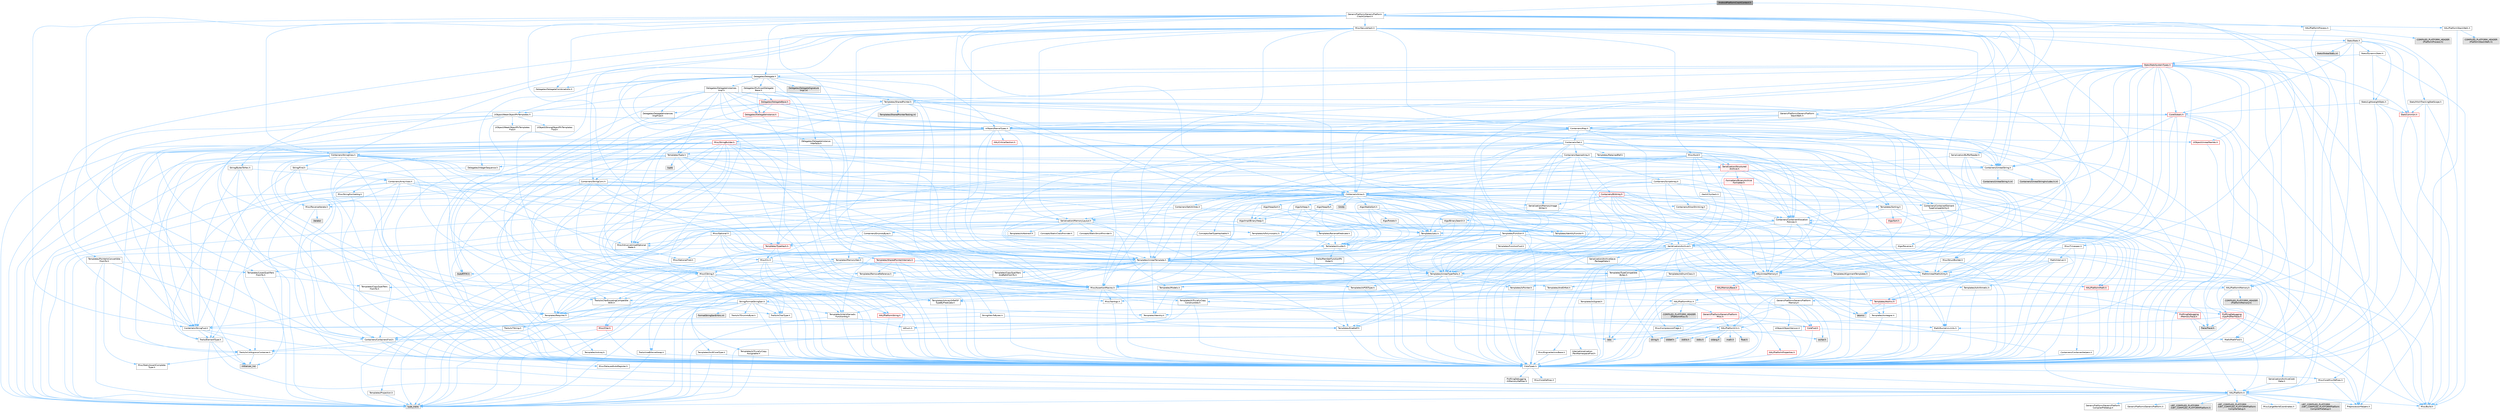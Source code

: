 digraph "AndroidPlatformCrashContext.h"
{
 // INTERACTIVE_SVG=YES
 // LATEX_PDF_SIZE
  bgcolor="transparent";
  edge [fontname=Helvetica,fontsize=10,labelfontname=Helvetica,labelfontsize=10];
  node [fontname=Helvetica,fontsize=10,shape=box,height=0.2,width=0.4];
  Node1 [id="Node000001",label="AndroidPlatformCrashContext.h",height=0.2,width=0.4,color="gray40", fillcolor="grey60", style="filled", fontcolor="black",tooltip=" "];
  Node1 -> Node2 [id="edge1_Node000001_Node000002",color="steelblue1",style="solid",tooltip=" "];
  Node2 [id="Node000002",label="GenericPlatform/GenericPlatform\lCrashContext.h",height=0.2,width=0.4,color="grey40", fillcolor="white", style="filled",URL="$dd/d2c/GenericPlatformCrashContext_8h.html",tooltip=" "];
  Node2 -> Node3 [id="edge2_Node000002_Node000003",color="steelblue1",style="solid",tooltip=" "];
  Node3 [id="Node000003",label="Containers/Array.h",height=0.2,width=0.4,color="grey40", fillcolor="white", style="filled",URL="$df/dd0/Array_8h.html",tooltip=" "];
  Node3 -> Node4 [id="edge3_Node000003_Node000004",color="steelblue1",style="solid",tooltip=" "];
  Node4 [id="Node000004",label="CoreTypes.h",height=0.2,width=0.4,color="grey40", fillcolor="white", style="filled",URL="$dc/dec/CoreTypes_8h.html",tooltip=" "];
  Node4 -> Node5 [id="edge4_Node000004_Node000005",color="steelblue1",style="solid",tooltip=" "];
  Node5 [id="Node000005",label="HAL/Platform.h",height=0.2,width=0.4,color="grey40", fillcolor="white", style="filled",URL="$d9/dd0/Platform_8h.html",tooltip=" "];
  Node5 -> Node6 [id="edge5_Node000005_Node000006",color="steelblue1",style="solid",tooltip=" "];
  Node6 [id="Node000006",label="Misc/Build.h",height=0.2,width=0.4,color="grey40", fillcolor="white", style="filled",URL="$d3/dbb/Build_8h.html",tooltip=" "];
  Node5 -> Node7 [id="edge6_Node000005_Node000007",color="steelblue1",style="solid",tooltip=" "];
  Node7 [id="Node000007",label="Misc/LargeWorldCoordinates.h",height=0.2,width=0.4,color="grey40", fillcolor="white", style="filled",URL="$d2/dcb/LargeWorldCoordinates_8h.html",tooltip=" "];
  Node5 -> Node8 [id="edge7_Node000005_Node000008",color="steelblue1",style="solid",tooltip=" "];
  Node8 [id="Node000008",label="type_traits",height=0.2,width=0.4,color="grey60", fillcolor="#E0E0E0", style="filled",tooltip=" "];
  Node5 -> Node9 [id="edge8_Node000005_Node000009",color="steelblue1",style="solid",tooltip=" "];
  Node9 [id="Node000009",label="PreprocessorHelpers.h",height=0.2,width=0.4,color="grey40", fillcolor="white", style="filled",URL="$db/ddb/PreprocessorHelpers_8h.html",tooltip=" "];
  Node5 -> Node10 [id="edge9_Node000005_Node000010",color="steelblue1",style="solid",tooltip=" "];
  Node10 [id="Node000010",label="UBT_COMPILED_PLATFORM\l/UBT_COMPILED_PLATFORMPlatform\lCompilerPreSetup.h",height=0.2,width=0.4,color="grey60", fillcolor="#E0E0E0", style="filled",tooltip=" "];
  Node5 -> Node11 [id="edge10_Node000005_Node000011",color="steelblue1",style="solid",tooltip=" "];
  Node11 [id="Node000011",label="GenericPlatform/GenericPlatform\lCompilerPreSetup.h",height=0.2,width=0.4,color="grey40", fillcolor="white", style="filled",URL="$d9/dc8/GenericPlatformCompilerPreSetup_8h.html",tooltip=" "];
  Node5 -> Node12 [id="edge11_Node000005_Node000012",color="steelblue1",style="solid",tooltip=" "];
  Node12 [id="Node000012",label="GenericPlatform/GenericPlatform.h",height=0.2,width=0.4,color="grey40", fillcolor="white", style="filled",URL="$d6/d84/GenericPlatform_8h.html",tooltip=" "];
  Node5 -> Node13 [id="edge12_Node000005_Node000013",color="steelblue1",style="solid",tooltip=" "];
  Node13 [id="Node000013",label="UBT_COMPILED_PLATFORM\l/UBT_COMPILED_PLATFORMPlatform.h",height=0.2,width=0.4,color="grey60", fillcolor="#E0E0E0", style="filled",tooltip=" "];
  Node5 -> Node14 [id="edge13_Node000005_Node000014",color="steelblue1",style="solid",tooltip=" "];
  Node14 [id="Node000014",label="UBT_COMPILED_PLATFORM\l/UBT_COMPILED_PLATFORMPlatform\lCompilerSetup.h",height=0.2,width=0.4,color="grey60", fillcolor="#E0E0E0", style="filled",tooltip=" "];
  Node4 -> Node15 [id="edge14_Node000004_Node000015",color="steelblue1",style="solid",tooltip=" "];
  Node15 [id="Node000015",label="ProfilingDebugging\l/UMemoryDefines.h",height=0.2,width=0.4,color="grey40", fillcolor="white", style="filled",URL="$d2/da2/UMemoryDefines_8h.html",tooltip=" "];
  Node4 -> Node16 [id="edge15_Node000004_Node000016",color="steelblue1",style="solid",tooltip=" "];
  Node16 [id="Node000016",label="Misc/CoreMiscDefines.h",height=0.2,width=0.4,color="grey40", fillcolor="white", style="filled",URL="$da/d38/CoreMiscDefines_8h.html",tooltip=" "];
  Node16 -> Node5 [id="edge16_Node000016_Node000005",color="steelblue1",style="solid",tooltip=" "];
  Node16 -> Node9 [id="edge17_Node000016_Node000009",color="steelblue1",style="solid",tooltip=" "];
  Node4 -> Node17 [id="edge18_Node000004_Node000017",color="steelblue1",style="solid",tooltip=" "];
  Node17 [id="Node000017",label="Misc/CoreDefines.h",height=0.2,width=0.4,color="grey40", fillcolor="white", style="filled",URL="$d3/dd2/CoreDefines_8h.html",tooltip=" "];
  Node3 -> Node18 [id="edge19_Node000003_Node000018",color="steelblue1",style="solid",tooltip=" "];
  Node18 [id="Node000018",label="Misc/AssertionMacros.h",height=0.2,width=0.4,color="grey40", fillcolor="white", style="filled",URL="$d0/dfa/AssertionMacros_8h.html",tooltip=" "];
  Node18 -> Node4 [id="edge20_Node000018_Node000004",color="steelblue1",style="solid",tooltip=" "];
  Node18 -> Node5 [id="edge21_Node000018_Node000005",color="steelblue1",style="solid",tooltip=" "];
  Node18 -> Node19 [id="edge22_Node000018_Node000019",color="steelblue1",style="solid",tooltip=" "];
  Node19 [id="Node000019",label="HAL/PlatformMisc.h",height=0.2,width=0.4,color="grey40", fillcolor="white", style="filled",URL="$d0/df5/PlatformMisc_8h.html",tooltip=" "];
  Node19 -> Node4 [id="edge23_Node000019_Node000004",color="steelblue1",style="solid",tooltip=" "];
  Node19 -> Node20 [id="edge24_Node000019_Node000020",color="steelblue1",style="solid",tooltip=" "];
  Node20 [id="Node000020",label="GenericPlatform/GenericPlatform\lMisc.h",height=0.2,width=0.4,color="red", fillcolor="#FFF0F0", style="filled",URL="$db/d9a/GenericPlatformMisc_8h.html",tooltip=" "];
  Node20 -> Node21 [id="edge25_Node000020_Node000021",color="steelblue1",style="solid",tooltip=" "];
  Node21 [id="Node000021",label="Containers/StringFwd.h",height=0.2,width=0.4,color="grey40", fillcolor="white", style="filled",URL="$df/d37/StringFwd_8h.html",tooltip=" "];
  Node21 -> Node4 [id="edge26_Node000021_Node000004",color="steelblue1",style="solid",tooltip=" "];
  Node21 -> Node22 [id="edge27_Node000021_Node000022",color="steelblue1",style="solid",tooltip=" "];
  Node22 [id="Node000022",label="Traits/ElementType.h",height=0.2,width=0.4,color="grey40", fillcolor="white", style="filled",URL="$d5/d4f/ElementType_8h.html",tooltip=" "];
  Node22 -> Node5 [id="edge28_Node000022_Node000005",color="steelblue1",style="solid",tooltip=" "];
  Node22 -> Node23 [id="edge29_Node000022_Node000023",color="steelblue1",style="solid",tooltip=" "];
  Node23 [id="Node000023",label="initializer_list",height=0.2,width=0.4,color="grey60", fillcolor="#E0E0E0", style="filled",tooltip=" "];
  Node22 -> Node8 [id="edge30_Node000022_Node000008",color="steelblue1",style="solid",tooltip=" "];
  Node21 -> Node24 [id="edge31_Node000021_Node000024",color="steelblue1",style="solid",tooltip=" "];
  Node24 [id="Node000024",label="Traits/IsContiguousContainer.h",height=0.2,width=0.4,color="grey40", fillcolor="white", style="filled",URL="$d5/d3c/IsContiguousContainer_8h.html",tooltip=" "];
  Node24 -> Node4 [id="edge32_Node000024_Node000004",color="steelblue1",style="solid",tooltip=" "];
  Node24 -> Node25 [id="edge33_Node000024_Node000025",color="steelblue1",style="solid",tooltip=" "];
  Node25 [id="Node000025",label="Misc/StaticAssertComplete\lType.h",height=0.2,width=0.4,color="grey40", fillcolor="white", style="filled",URL="$d5/d4e/StaticAssertCompleteType_8h.html",tooltip=" "];
  Node24 -> Node23 [id="edge34_Node000024_Node000023",color="steelblue1",style="solid",tooltip=" "];
  Node20 -> Node26 [id="edge35_Node000020_Node000026",color="steelblue1",style="solid",tooltip=" "];
  Node26 [id="Node000026",label="CoreFwd.h",height=0.2,width=0.4,color="red", fillcolor="#FFF0F0", style="filled",URL="$d1/d1e/CoreFwd_8h.html",tooltip=" "];
  Node26 -> Node4 [id="edge36_Node000026_Node000004",color="steelblue1",style="solid",tooltip=" "];
  Node26 -> Node27 [id="edge37_Node000026_Node000027",color="steelblue1",style="solid",tooltip=" "];
  Node27 [id="Node000027",label="Containers/ContainersFwd.h",height=0.2,width=0.4,color="grey40", fillcolor="white", style="filled",URL="$d4/d0a/ContainersFwd_8h.html",tooltip=" "];
  Node27 -> Node5 [id="edge38_Node000027_Node000005",color="steelblue1",style="solid",tooltip=" "];
  Node27 -> Node4 [id="edge39_Node000027_Node000004",color="steelblue1",style="solid",tooltip=" "];
  Node27 -> Node24 [id="edge40_Node000027_Node000024",color="steelblue1",style="solid",tooltip=" "];
  Node26 -> Node28 [id="edge41_Node000026_Node000028",color="steelblue1",style="solid",tooltip=" "];
  Node28 [id="Node000028",label="Math/MathFwd.h",height=0.2,width=0.4,color="grey40", fillcolor="white", style="filled",URL="$d2/d10/MathFwd_8h.html",tooltip=" "];
  Node28 -> Node5 [id="edge42_Node000028_Node000005",color="steelblue1",style="solid",tooltip=" "];
  Node20 -> Node4 [id="edge43_Node000020_Node000004",color="steelblue1",style="solid",tooltip=" "];
  Node20 -> Node31 [id="edge44_Node000020_Node000031",color="steelblue1",style="solid",tooltip=" "];
  Node31 [id="Node000031",label="HAL/PlatformCrt.h",height=0.2,width=0.4,color="grey40", fillcolor="white", style="filled",URL="$d8/d75/PlatformCrt_8h.html",tooltip=" "];
  Node31 -> Node32 [id="edge45_Node000031_Node000032",color="steelblue1",style="solid",tooltip=" "];
  Node32 [id="Node000032",label="new",height=0.2,width=0.4,color="grey60", fillcolor="#E0E0E0", style="filled",tooltip=" "];
  Node31 -> Node33 [id="edge46_Node000031_Node000033",color="steelblue1",style="solid",tooltip=" "];
  Node33 [id="Node000033",label="wchar.h",height=0.2,width=0.4,color="grey60", fillcolor="#E0E0E0", style="filled",tooltip=" "];
  Node31 -> Node34 [id="edge47_Node000031_Node000034",color="steelblue1",style="solid",tooltip=" "];
  Node34 [id="Node000034",label="stddef.h",height=0.2,width=0.4,color="grey60", fillcolor="#E0E0E0", style="filled",tooltip=" "];
  Node31 -> Node35 [id="edge48_Node000031_Node000035",color="steelblue1",style="solid",tooltip=" "];
  Node35 [id="Node000035",label="stdlib.h",height=0.2,width=0.4,color="grey60", fillcolor="#E0E0E0", style="filled",tooltip=" "];
  Node31 -> Node36 [id="edge49_Node000031_Node000036",color="steelblue1",style="solid",tooltip=" "];
  Node36 [id="Node000036",label="stdio.h",height=0.2,width=0.4,color="grey60", fillcolor="#E0E0E0", style="filled",tooltip=" "];
  Node31 -> Node37 [id="edge50_Node000031_Node000037",color="steelblue1",style="solid",tooltip=" "];
  Node37 [id="Node000037",label="stdarg.h",height=0.2,width=0.4,color="grey60", fillcolor="#E0E0E0", style="filled",tooltip=" "];
  Node31 -> Node38 [id="edge51_Node000031_Node000038",color="steelblue1",style="solid",tooltip=" "];
  Node38 [id="Node000038",label="math.h",height=0.2,width=0.4,color="grey60", fillcolor="#E0E0E0", style="filled",tooltip=" "];
  Node31 -> Node39 [id="edge52_Node000031_Node000039",color="steelblue1",style="solid",tooltip=" "];
  Node39 [id="Node000039",label="float.h",height=0.2,width=0.4,color="grey60", fillcolor="#E0E0E0", style="filled",tooltip=" "];
  Node31 -> Node40 [id="edge53_Node000031_Node000040",color="steelblue1",style="solid",tooltip=" "];
  Node40 [id="Node000040",label="string.h",height=0.2,width=0.4,color="grey60", fillcolor="#E0E0E0", style="filled",tooltip=" "];
  Node20 -> Node41 [id="edge54_Node000020_Node000041",color="steelblue1",style="solid",tooltip=" "];
  Node41 [id="Node000041",label="Math/NumericLimits.h",height=0.2,width=0.4,color="grey40", fillcolor="white", style="filled",URL="$df/d1b/NumericLimits_8h.html",tooltip=" "];
  Node41 -> Node4 [id="edge55_Node000041_Node000004",color="steelblue1",style="solid",tooltip=" "];
  Node20 -> Node42 [id="edge56_Node000020_Node000042",color="steelblue1",style="solid",tooltip=" "];
  Node42 [id="Node000042",label="Misc/CompressionFlags.h",height=0.2,width=0.4,color="grey40", fillcolor="white", style="filled",URL="$d9/d76/CompressionFlags_8h.html",tooltip=" "];
  Node19 -> Node46 [id="edge57_Node000019_Node000046",color="steelblue1",style="solid",tooltip=" "];
  Node46 [id="Node000046",label="COMPILED_PLATFORM_HEADER\l(PlatformMisc.h)",height=0.2,width=0.4,color="grey60", fillcolor="#E0E0E0", style="filled",tooltip=" "];
  Node19 -> Node47 [id="edge58_Node000019_Node000047",color="steelblue1",style="solid",tooltip=" "];
  Node47 [id="Node000047",label="ProfilingDebugging\l/CpuProfilerTrace.h",height=0.2,width=0.4,color="red", fillcolor="#FFF0F0", style="filled",URL="$da/dcb/CpuProfilerTrace_8h.html",tooltip=" "];
  Node47 -> Node4 [id="edge59_Node000047_Node000004",color="steelblue1",style="solid",tooltip=" "];
  Node47 -> Node27 [id="edge60_Node000047_Node000027",color="steelblue1",style="solid",tooltip=" "];
  Node47 -> Node9 [id="edge61_Node000047_Node000009",color="steelblue1",style="solid",tooltip=" "];
  Node47 -> Node6 [id="edge62_Node000047_Node000006",color="steelblue1",style="solid",tooltip=" "];
  Node47 -> Node54 [id="edge63_Node000047_Node000054",color="steelblue1",style="solid",tooltip=" "];
  Node54 [id="Node000054",label="Trace/Trace.h",height=0.2,width=0.4,color="grey60", fillcolor="#E0E0E0", style="filled",tooltip=" "];
  Node18 -> Node9 [id="edge64_Node000018_Node000009",color="steelblue1",style="solid",tooltip=" "];
  Node18 -> Node55 [id="edge65_Node000018_Node000055",color="steelblue1",style="solid",tooltip=" "];
  Node55 [id="Node000055",label="Templates/EnableIf.h",height=0.2,width=0.4,color="grey40", fillcolor="white", style="filled",URL="$d7/d60/EnableIf_8h.html",tooltip=" "];
  Node55 -> Node4 [id="edge66_Node000055_Node000004",color="steelblue1",style="solid",tooltip=" "];
  Node18 -> Node56 [id="edge67_Node000018_Node000056",color="steelblue1",style="solid",tooltip=" "];
  Node56 [id="Node000056",label="Templates/IsArrayOrRefOf\lTypeByPredicate.h",height=0.2,width=0.4,color="grey40", fillcolor="white", style="filled",URL="$d6/da1/IsArrayOrRefOfTypeByPredicate_8h.html",tooltip=" "];
  Node56 -> Node4 [id="edge68_Node000056_Node000004",color="steelblue1",style="solid",tooltip=" "];
  Node18 -> Node57 [id="edge69_Node000018_Node000057",color="steelblue1",style="solid",tooltip=" "];
  Node57 [id="Node000057",label="Templates/IsValidVariadic\lFunctionArg.h",height=0.2,width=0.4,color="grey40", fillcolor="white", style="filled",URL="$d0/dc8/IsValidVariadicFunctionArg_8h.html",tooltip=" "];
  Node57 -> Node4 [id="edge70_Node000057_Node000004",color="steelblue1",style="solid",tooltip=" "];
  Node57 -> Node58 [id="edge71_Node000057_Node000058",color="steelblue1",style="solid",tooltip=" "];
  Node58 [id="Node000058",label="IsEnum.h",height=0.2,width=0.4,color="grey40", fillcolor="white", style="filled",URL="$d4/de5/IsEnum_8h.html",tooltip=" "];
  Node57 -> Node8 [id="edge72_Node000057_Node000008",color="steelblue1",style="solid",tooltip=" "];
  Node18 -> Node59 [id="edge73_Node000018_Node000059",color="steelblue1",style="solid",tooltip=" "];
  Node59 [id="Node000059",label="Traits/IsCharEncodingCompatible\lWith.h",height=0.2,width=0.4,color="grey40", fillcolor="white", style="filled",URL="$df/dd1/IsCharEncodingCompatibleWith_8h.html",tooltip=" "];
  Node59 -> Node8 [id="edge74_Node000059_Node000008",color="steelblue1",style="solid",tooltip=" "];
  Node59 -> Node60 [id="edge75_Node000059_Node000060",color="steelblue1",style="solid",tooltip=" "];
  Node60 [id="Node000060",label="Traits/IsCharType.h",height=0.2,width=0.4,color="grey40", fillcolor="white", style="filled",URL="$db/d51/IsCharType_8h.html",tooltip=" "];
  Node60 -> Node4 [id="edge76_Node000060_Node000004",color="steelblue1",style="solid",tooltip=" "];
  Node18 -> Node61 [id="edge77_Node000018_Node000061",color="steelblue1",style="solid",tooltip=" "];
  Node61 [id="Node000061",label="Misc/VarArgs.h",height=0.2,width=0.4,color="grey40", fillcolor="white", style="filled",URL="$d5/d6f/VarArgs_8h.html",tooltip=" "];
  Node61 -> Node4 [id="edge78_Node000061_Node000004",color="steelblue1",style="solid",tooltip=" "];
  Node18 -> Node62 [id="edge79_Node000018_Node000062",color="steelblue1",style="solid",tooltip=" "];
  Node62 [id="Node000062",label="String/FormatStringSan.h",height=0.2,width=0.4,color="grey40", fillcolor="white", style="filled",URL="$d3/d8b/FormatStringSan_8h.html",tooltip=" "];
  Node62 -> Node8 [id="edge80_Node000062_Node000008",color="steelblue1",style="solid",tooltip=" "];
  Node62 -> Node4 [id="edge81_Node000062_Node000004",color="steelblue1",style="solid",tooltip=" "];
  Node62 -> Node63 [id="edge82_Node000062_Node000063",color="steelblue1",style="solid",tooltip=" "];
  Node63 [id="Node000063",label="Templates/Requires.h",height=0.2,width=0.4,color="grey40", fillcolor="white", style="filled",URL="$dc/d96/Requires_8h.html",tooltip=" "];
  Node63 -> Node55 [id="edge83_Node000063_Node000055",color="steelblue1",style="solid",tooltip=" "];
  Node63 -> Node8 [id="edge84_Node000063_Node000008",color="steelblue1",style="solid",tooltip=" "];
  Node62 -> Node64 [id="edge85_Node000062_Node000064",color="steelblue1",style="solid",tooltip=" "];
  Node64 [id="Node000064",label="Templates/Identity.h",height=0.2,width=0.4,color="grey40", fillcolor="white", style="filled",URL="$d0/dd5/Identity_8h.html",tooltip=" "];
  Node62 -> Node57 [id="edge86_Node000062_Node000057",color="steelblue1",style="solid",tooltip=" "];
  Node62 -> Node60 [id="edge87_Node000062_Node000060",color="steelblue1",style="solid",tooltip=" "];
  Node62 -> Node65 [id="edge88_Node000062_Node000065",color="steelblue1",style="solid",tooltip=" "];
  Node65 [id="Node000065",label="Traits/IsTEnumAsByte.h",height=0.2,width=0.4,color="grey40", fillcolor="white", style="filled",URL="$d1/de6/IsTEnumAsByte_8h.html",tooltip=" "];
  Node62 -> Node66 [id="edge89_Node000062_Node000066",color="steelblue1",style="solid",tooltip=" "];
  Node66 [id="Node000066",label="Traits/IsTString.h",height=0.2,width=0.4,color="grey40", fillcolor="white", style="filled",URL="$d0/df8/IsTString_8h.html",tooltip=" "];
  Node66 -> Node27 [id="edge90_Node000066_Node000027",color="steelblue1",style="solid",tooltip=" "];
  Node62 -> Node27 [id="edge91_Node000062_Node000027",color="steelblue1",style="solid",tooltip=" "];
  Node62 -> Node67 [id="edge92_Node000062_Node000067",color="steelblue1",style="solid",tooltip=" "];
  Node67 [id="Node000067",label="FormatStringSanErrors.inl",height=0.2,width=0.4,color="grey60", fillcolor="#E0E0E0", style="filled",tooltip=" "];
  Node18 -> Node68 [id="edge93_Node000018_Node000068",color="steelblue1",style="solid",tooltip=" "];
  Node68 [id="Node000068",label="atomic",height=0.2,width=0.4,color="grey60", fillcolor="#E0E0E0", style="filled",tooltip=" "];
  Node3 -> Node69 [id="edge94_Node000003_Node000069",color="steelblue1",style="solid",tooltip=" "];
  Node69 [id="Node000069",label="Misc/IntrusiveUnsetOptional\lState.h",height=0.2,width=0.4,color="grey40", fillcolor="white", style="filled",URL="$d2/d0a/IntrusiveUnsetOptionalState_8h.html",tooltip=" "];
  Node69 -> Node70 [id="edge95_Node000069_Node000070",color="steelblue1",style="solid",tooltip=" "];
  Node70 [id="Node000070",label="Misc/OptionalFwd.h",height=0.2,width=0.4,color="grey40", fillcolor="white", style="filled",URL="$dc/d50/OptionalFwd_8h.html",tooltip=" "];
  Node3 -> Node71 [id="edge96_Node000003_Node000071",color="steelblue1",style="solid",tooltip=" "];
  Node71 [id="Node000071",label="Misc/ReverseIterate.h",height=0.2,width=0.4,color="grey40", fillcolor="white", style="filled",URL="$db/de3/ReverseIterate_8h.html",tooltip=" "];
  Node71 -> Node5 [id="edge97_Node000071_Node000005",color="steelblue1",style="solid",tooltip=" "];
  Node71 -> Node72 [id="edge98_Node000071_Node000072",color="steelblue1",style="solid",tooltip=" "];
  Node72 [id="Node000072",label="iterator",height=0.2,width=0.4,color="grey60", fillcolor="#E0E0E0", style="filled",tooltip=" "];
  Node3 -> Node73 [id="edge99_Node000003_Node000073",color="steelblue1",style="solid",tooltip=" "];
  Node73 [id="Node000073",label="HAL/UnrealMemory.h",height=0.2,width=0.4,color="grey40", fillcolor="white", style="filled",URL="$d9/d96/UnrealMemory_8h.html",tooltip=" "];
  Node73 -> Node4 [id="edge100_Node000073_Node000004",color="steelblue1",style="solid",tooltip=" "];
  Node73 -> Node74 [id="edge101_Node000073_Node000074",color="steelblue1",style="solid",tooltip=" "];
  Node74 [id="Node000074",label="GenericPlatform/GenericPlatform\lMemory.h",height=0.2,width=0.4,color="grey40", fillcolor="white", style="filled",URL="$dd/d22/GenericPlatformMemory_8h.html",tooltip=" "];
  Node74 -> Node26 [id="edge102_Node000074_Node000026",color="steelblue1",style="solid",tooltip=" "];
  Node74 -> Node4 [id="edge103_Node000074_Node000004",color="steelblue1",style="solid",tooltip=" "];
  Node74 -> Node75 [id="edge104_Node000074_Node000075",color="steelblue1",style="solid",tooltip=" "];
  Node75 [id="Node000075",label="HAL/PlatformString.h",height=0.2,width=0.4,color="red", fillcolor="#FFF0F0", style="filled",URL="$db/db5/PlatformString_8h.html",tooltip=" "];
  Node75 -> Node4 [id="edge105_Node000075_Node000004",color="steelblue1",style="solid",tooltip=" "];
  Node74 -> Node40 [id="edge106_Node000074_Node000040",color="steelblue1",style="solid",tooltip=" "];
  Node74 -> Node33 [id="edge107_Node000074_Node000033",color="steelblue1",style="solid",tooltip=" "];
  Node73 -> Node77 [id="edge108_Node000073_Node000077",color="steelblue1",style="solid",tooltip=" "];
  Node77 [id="Node000077",label="HAL/MemoryBase.h",height=0.2,width=0.4,color="red", fillcolor="#FFF0F0", style="filled",URL="$d6/d9f/MemoryBase_8h.html",tooltip=" "];
  Node77 -> Node4 [id="edge109_Node000077_Node000004",color="steelblue1",style="solid",tooltip=" "];
  Node77 -> Node31 [id="edge110_Node000077_Node000031",color="steelblue1",style="solid",tooltip=" "];
  Node77 -> Node81 [id="edge111_Node000077_Node000081",color="steelblue1",style="solid",tooltip=" "];
  Node81 [id="Node000081",label="Templates/Atomic.h",height=0.2,width=0.4,color="red", fillcolor="#FFF0F0", style="filled",URL="$d3/d91/Atomic_8h.html",tooltip=" "];
  Node81 -> Node84 [id="edge112_Node000081_Node000084",color="steelblue1",style="solid",tooltip=" "];
  Node84 [id="Node000084",label="Templates/IsIntegral.h",height=0.2,width=0.4,color="grey40", fillcolor="white", style="filled",URL="$da/d64/IsIntegral_8h.html",tooltip=" "];
  Node84 -> Node4 [id="edge113_Node000084_Node000004",color="steelblue1",style="solid",tooltip=" "];
  Node81 -> Node68 [id="edge114_Node000081_Node000068",color="steelblue1",style="solid",tooltip=" "];
  Node73 -> Node90 [id="edge115_Node000073_Node000090",color="steelblue1",style="solid",tooltip=" "];
  Node90 [id="Node000090",label="HAL/PlatformMemory.h",height=0.2,width=0.4,color="grey40", fillcolor="white", style="filled",URL="$de/d68/PlatformMemory_8h.html",tooltip=" "];
  Node90 -> Node4 [id="edge116_Node000090_Node000004",color="steelblue1",style="solid",tooltip=" "];
  Node90 -> Node74 [id="edge117_Node000090_Node000074",color="steelblue1",style="solid",tooltip=" "];
  Node90 -> Node91 [id="edge118_Node000090_Node000091",color="steelblue1",style="solid",tooltip=" "];
  Node91 [id="Node000091",label="COMPILED_PLATFORM_HEADER\l(PlatformMemory.h)",height=0.2,width=0.4,color="grey60", fillcolor="#E0E0E0", style="filled",tooltip=" "];
  Node73 -> Node92 [id="edge119_Node000073_Node000092",color="steelblue1",style="solid",tooltip=" "];
  Node92 [id="Node000092",label="ProfilingDebugging\l/MemoryTrace.h",height=0.2,width=0.4,color="red", fillcolor="#FFF0F0", style="filled",URL="$da/dd7/MemoryTrace_8h.html",tooltip=" "];
  Node92 -> Node5 [id="edge120_Node000092_Node000005",color="steelblue1",style="solid",tooltip=" "];
  Node92 -> Node54 [id="edge121_Node000092_Node000054",color="steelblue1",style="solid",tooltip=" "];
  Node73 -> Node93 [id="edge122_Node000073_Node000093",color="steelblue1",style="solid",tooltip=" "];
  Node93 [id="Node000093",label="Templates/IsPointer.h",height=0.2,width=0.4,color="grey40", fillcolor="white", style="filled",URL="$d7/d05/IsPointer_8h.html",tooltip=" "];
  Node93 -> Node4 [id="edge123_Node000093_Node000004",color="steelblue1",style="solid",tooltip=" "];
  Node3 -> Node94 [id="edge124_Node000003_Node000094",color="steelblue1",style="solid",tooltip=" "];
  Node94 [id="Node000094",label="Templates/UnrealTypeTraits.h",height=0.2,width=0.4,color="grey40", fillcolor="white", style="filled",URL="$d2/d2d/UnrealTypeTraits_8h.html",tooltip=" "];
  Node94 -> Node4 [id="edge125_Node000094_Node000004",color="steelblue1",style="solid",tooltip=" "];
  Node94 -> Node93 [id="edge126_Node000094_Node000093",color="steelblue1",style="solid",tooltip=" "];
  Node94 -> Node18 [id="edge127_Node000094_Node000018",color="steelblue1",style="solid",tooltip=" "];
  Node94 -> Node86 [id="edge128_Node000094_Node000086",color="steelblue1",style="solid",tooltip=" "];
  Node86 [id="Node000086",label="Templates/AndOrNot.h",height=0.2,width=0.4,color="grey40", fillcolor="white", style="filled",URL="$db/d0a/AndOrNot_8h.html",tooltip=" "];
  Node86 -> Node4 [id="edge129_Node000086_Node000004",color="steelblue1",style="solid",tooltip=" "];
  Node94 -> Node55 [id="edge130_Node000094_Node000055",color="steelblue1",style="solid",tooltip=" "];
  Node94 -> Node95 [id="edge131_Node000094_Node000095",color="steelblue1",style="solid",tooltip=" "];
  Node95 [id="Node000095",label="Templates/IsArithmetic.h",height=0.2,width=0.4,color="grey40", fillcolor="white", style="filled",URL="$d2/d5d/IsArithmetic_8h.html",tooltip=" "];
  Node95 -> Node4 [id="edge132_Node000095_Node000004",color="steelblue1",style="solid",tooltip=" "];
  Node94 -> Node58 [id="edge133_Node000094_Node000058",color="steelblue1",style="solid",tooltip=" "];
  Node94 -> Node96 [id="edge134_Node000094_Node000096",color="steelblue1",style="solid",tooltip=" "];
  Node96 [id="Node000096",label="Templates/Models.h",height=0.2,width=0.4,color="grey40", fillcolor="white", style="filled",URL="$d3/d0c/Models_8h.html",tooltip=" "];
  Node96 -> Node64 [id="edge135_Node000096_Node000064",color="steelblue1",style="solid",tooltip=" "];
  Node94 -> Node97 [id="edge136_Node000094_Node000097",color="steelblue1",style="solid",tooltip=" "];
  Node97 [id="Node000097",label="Templates/IsPODType.h",height=0.2,width=0.4,color="grey40", fillcolor="white", style="filled",URL="$d7/db1/IsPODType_8h.html",tooltip=" "];
  Node97 -> Node4 [id="edge137_Node000097_Node000004",color="steelblue1",style="solid",tooltip=" "];
  Node94 -> Node98 [id="edge138_Node000094_Node000098",color="steelblue1",style="solid",tooltip=" "];
  Node98 [id="Node000098",label="Templates/IsUECoreType.h",height=0.2,width=0.4,color="grey40", fillcolor="white", style="filled",URL="$d1/db8/IsUECoreType_8h.html",tooltip=" "];
  Node98 -> Node4 [id="edge139_Node000098_Node000004",color="steelblue1",style="solid",tooltip=" "];
  Node98 -> Node8 [id="edge140_Node000098_Node000008",color="steelblue1",style="solid",tooltip=" "];
  Node94 -> Node87 [id="edge141_Node000094_Node000087",color="steelblue1",style="solid",tooltip=" "];
  Node87 [id="Node000087",label="Templates/IsTriviallyCopy\lConstructible.h",height=0.2,width=0.4,color="grey40", fillcolor="white", style="filled",URL="$d3/d78/IsTriviallyCopyConstructible_8h.html",tooltip=" "];
  Node87 -> Node4 [id="edge142_Node000087_Node000004",color="steelblue1",style="solid",tooltip=" "];
  Node87 -> Node8 [id="edge143_Node000087_Node000008",color="steelblue1",style="solid",tooltip=" "];
  Node3 -> Node99 [id="edge144_Node000003_Node000099",color="steelblue1",style="solid",tooltip=" "];
  Node99 [id="Node000099",label="Templates/UnrealTemplate.h",height=0.2,width=0.4,color="grey40", fillcolor="white", style="filled",URL="$d4/d24/UnrealTemplate_8h.html",tooltip=" "];
  Node99 -> Node4 [id="edge145_Node000099_Node000004",color="steelblue1",style="solid",tooltip=" "];
  Node99 -> Node93 [id="edge146_Node000099_Node000093",color="steelblue1",style="solid",tooltip=" "];
  Node99 -> Node73 [id="edge147_Node000099_Node000073",color="steelblue1",style="solid",tooltip=" "];
  Node99 -> Node100 [id="edge148_Node000099_Node000100",color="steelblue1",style="solid",tooltip=" "];
  Node100 [id="Node000100",label="Templates/CopyQualifiers\lAndRefsFromTo.h",height=0.2,width=0.4,color="grey40", fillcolor="white", style="filled",URL="$d3/db3/CopyQualifiersAndRefsFromTo_8h.html",tooltip=" "];
  Node100 -> Node101 [id="edge149_Node000100_Node000101",color="steelblue1",style="solid",tooltip=" "];
  Node101 [id="Node000101",label="Templates/CopyQualifiers\lFromTo.h",height=0.2,width=0.4,color="grey40", fillcolor="white", style="filled",URL="$d5/db4/CopyQualifiersFromTo_8h.html",tooltip=" "];
  Node99 -> Node94 [id="edge150_Node000099_Node000094",color="steelblue1",style="solid",tooltip=" "];
  Node99 -> Node102 [id="edge151_Node000099_Node000102",color="steelblue1",style="solid",tooltip=" "];
  Node102 [id="Node000102",label="Templates/RemoveReference.h",height=0.2,width=0.4,color="grey40", fillcolor="white", style="filled",URL="$da/dbe/RemoveReference_8h.html",tooltip=" "];
  Node102 -> Node4 [id="edge152_Node000102_Node000004",color="steelblue1",style="solid",tooltip=" "];
  Node99 -> Node63 [id="edge153_Node000099_Node000063",color="steelblue1",style="solid",tooltip=" "];
  Node99 -> Node103 [id="edge154_Node000099_Node000103",color="steelblue1",style="solid",tooltip=" "];
  Node103 [id="Node000103",label="Templates/TypeCompatible\lBytes.h",height=0.2,width=0.4,color="grey40", fillcolor="white", style="filled",URL="$df/d0a/TypeCompatibleBytes_8h.html",tooltip=" "];
  Node103 -> Node4 [id="edge155_Node000103_Node000004",color="steelblue1",style="solid",tooltip=" "];
  Node103 -> Node40 [id="edge156_Node000103_Node000040",color="steelblue1",style="solid",tooltip=" "];
  Node103 -> Node32 [id="edge157_Node000103_Node000032",color="steelblue1",style="solid",tooltip=" "];
  Node103 -> Node8 [id="edge158_Node000103_Node000008",color="steelblue1",style="solid",tooltip=" "];
  Node99 -> Node64 [id="edge159_Node000099_Node000064",color="steelblue1",style="solid",tooltip=" "];
  Node99 -> Node24 [id="edge160_Node000099_Node000024",color="steelblue1",style="solid",tooltip=" "];
  Node99 -> Node104 [id="edge161_Node000099_Node000104",color="steelblue1",style="solid",tooltip=" "];
  Node104 [id="Node000104",label="Traits/UseBitwiseSwap.h",height=0.2,width=0.4,color="grey40", fillcolor="white", style="filled",URL="$db/df3/UseBitwiseSwap_8h.html",tooltip=" "];
  Node104 -> Node4 [id="edge162_Node000104_Node000004",color="steelblue1",style="solid",tooltip=" "];
  Node104 -> Node8 [id="edge163_Node000104_Node000008",color="steelblue1",style="solid",tooltip=" "];
  Node99 -> Node8 [id="edge164_Node000099_Node000008",color="steelblue1",style="solid",tooltip=" "];
  Node3 -> Node105 [id="edge165_Node000003_Node000105",color="steelblue1",style="solid",tooltip=" "];
  Node105 [id="Node000105",label="Containers/AllowShrinking.h",height=0.2,width=0.4,color="grey40", fillcolor="white", style="filled",URL="$d7/d1a/AllowShrinking_8h.html",tooltip=" "];
  Node105 -> Node4 [id="edge166_Node000105_Node000004",color="steelblue1",style="solid",tooltip=" "];
  Node3 -> Node106 [id="edge167_Node000003_Node000106",color="steelblue1",style="solid",tooltip=" "];
  Node106 [id="Node000106",label="Containers/ContainerAllocation\lPolicies.h",height=0.2,width=0.4,color="grey40", fillcolor="white", style="filled",URL="$d7/dff/ContainerAllocationPolicies_8h.html",tooltip=" "];
  Node106 -> Node4 [id="edge168_Node000106_Node000004",color="steelblue1",style="solid",tooltip=" "];
  Node106 -> Node107 [id="edge169_Node000106_Node000107",color="steelblue1",style="solid",tooltip=" "];
  Node107 [id="Node000107",label="Containers/ContainerHelpers.h",height=0.2,width=0.4,color="grey40", fillcolor="white", style="filled",URL="$d7/d33/ContainerHelpers_8h.html",tooltip=" "];
  Node107 -> Node4 [id="edge170_Node000107_Node000004",color="steelblue1",style="solid",tooltip=" "];
  Node106 -> Node106 [id="edge171_Node000106_Node000106",color="steelblue1",style="solid",tooltip=" "];
  Node106 -> Node108 [id="edge172_Node000106_Node000108",color="steelblue1",style="solid",tooltip=" "];
  Node108 [id="Node000108",label="HAL/PlatformMath.h",height=0.2,width=0.4,color="red", fillcolor="#FFF0F0", style="filled",URL="$dc/d53/PlatformMath_8h.html",tooltip=" "];
  Node108 -> Node4 [id="edge173_Node000108_Node000004",color="steelblue1",style="solid",tooltip=" "];
  Node106 -> Node73 [id="edge174_Node000106_Node000073",color="steelblue1",style="solid",tooltip=" "];
  Node106 -> Node41 [id="edge175_Node000106_Node000041",color="steelblue1",style="solid",tooltip=" "];
  Node106 -> Node18 [id="edge176_Node000106_Node000018",color="steelblue1",style="solid",tooltip=" "];
  Node106 -> Node116 [id="edge177_Node000106_Node000116",color="steelblue1",style="solid",tooltip=" "];
  Node116 [id="Node000116",label="Templates/IsPolymorphic.h",height=0.2,width=0.4,color="grey40", fillcolor="white", style="filled",URL="$dc/d20/IsPolymorphic_8h.html",tooltip=" "];
  Node106 -> Node117 [id="edge178_Node000106_Node000117",color="steelblue1",style="solid",tooltip=" "];
  Node117 [id="Node000117",label="Templates/MemoryOps.h",height=0.2,width=0.4,color="grey40", fillcolor="white", style="filled",URL="$db/dea/MemoryOps_8h.html",tooltip=" "];
  Node117 -> Node4 [id="edge179_Node000117_Node000004",color="steelblue1",style="solid",tooltip=" "];
  Node117 -> Node73 [id="edge180_Node000117_Node000073",color="steelblue1",style="solid",tooltip=" "];
  Node117 -> Node88 [id="edge181_Node000117_Node000088",color="steelblue1",style="solid",tooltip=" "];
  Node88 [id="Node000088",label="Templates/IsTriviallyCopy\lAssignable.h",height=0.2,width=0.4,color="grey40", fillcolor="white", style="filled",URL="$d2/df2/IsTriviallyCopyAssignable_8h.html",tooltip=" "];
  Node88 -> Node4 [id="edge182_Node000088_Node000004",color="steelblue1",style="solid",tooltip=" "];
  Node88 -> Node8 [id="edge183_Node000088_Node000008",color="steelblue1",style="solid",tooltip=" "];
  Node117 -> Node87 [id="edge184_Node000117_Node000087",color="steelblue1",style="solid",tooltip=" "];
  Node117 -> Node63 [id="edge185_Node000117_Node000063",color="steelblue1",style="solid",tooltip=" "];
  Node117 -> Node94 [id="edge186_Node000117_Node000094",color="steelblue1",style="solid",tooltip=" "];
  Node117 -> Node104 [id="edge187_Node000117_Node000104",color="steelblue1",style="solid",tooltip=" "];
  Node117 -> Node32 [id="edge188_Node000117_Node000032",color="steelblue1",style="solid",tooltip=" "];
  Node117 -> Node8 [id="edge189_Node000117_Node000008",color="steelblue1",style="solid",tooltip=" "];
  Node106 -> Node103 [id="edge190_Node000106_Node000103",color="steelblue1",style="solid",tooltip=" "];
  Node106 -> Node8 [id="edge191_Node000106_Node000008",color="steelblue1",style="solid",tooltip=" "];
  Node3 -> Node118 [id="edge192_Node000003_Node000118",color="steelblue1",style="solid",tooltip=" "];
  Node118 [id="Node000118",label="Containers/ContainerElement\lTypeCompatibility.h",height=0.2,width=0.4,color="grey40", fillcolor="white", style="filled",URL="$df/ddf/ContainerElementTypeCompatibility_8h.html",tooltip=" "];
  Node118 -> Node4 [id="edge193_Node000118_Node000004",color="steelblue1",style="solid",tooltip=" "];
  Node118 -> Node94 [id="edge194_Node000118_Node000094",color="steelblue1",style="solid",tooltip=" "];
  Node3 -> Node119 [id="edge195_Node000003_Node000119",color="steelblue1",style="solid",tooltip=" "];
  Node119 [id="Node000119",label="Serialization/Archive.h",height=0.2,width=0.4,color="grey40", fillcolor="white", style="filled",URL="$d7/d3b/Archive_8h.html",tooltip=" "];
  Node119 -> Node26 [id="edge196_Node000119_Node000026",color="steelblue1",style="solid",tooltip=" "];
  Node119 -> Node4 [id="edge197_Node000119_Node000004",color="steelblue1",style="solid",tooltip=" "];
  Node119 -> Node120 [id="edge198_Node000119_Node000120",color="steelblue1",style="solid",tooltip=" "];
  Node120 [id="Node000120",label="HAL/PlatformProperties.h",height=0.2,width=0.4,color="red", fillcolor="#FFF0F0", style="filled",URL="$d9/db0/PlatformProperties_8h.html",tooltip=" "];
  Node120 -> Node4 [id="edge199_Node000120_Node000004",color="steelblue1",style="solid",tooltip=" "];
  Node119 -> Node123 [id="edge200_Node000119_Node000123",color="steelblue1",style="solid",tooltip=" "];
  Node123 [id="Node000123",label="Internationalization\l/TextNamespaceFwd.h",height=0.2,width=0.4,color="grey40", fillcolor="white", style="filled",URL="$d8/d97/TextNamespaceFwd_8h.html",tooltip=" "];
  Node123 -> Node4 [id="edge201_Node000123_Node000004",color="steelblue1",style="solid",tooltip=" "];
  Node119 -> Node28 [id="edge202_Node000119_Node000028",color="steelblue1",style="solid",tooltip=" "];
  Node119 -> Node18 [id="edge203_Node000119_Node000018",color="steelblue1",style="solid",tooltip=" "];
  Node119 -> Node6 [id="edge204_Node000119_Node000006",color="steelblue1",style="solid",tooltip=" "];
  Node119 -> Node42 [id="edge205_Node000119_Node000042",color="steelblue1",style="solid",tooltip=" "];
  Node119 -> Node124 [id="edge206_Node000119_Node000124",color="steelblue1",style="solid",tooltip=" "];
  Node124 [id="Node000124",label="Misc/EngineVersionBase.h",height=0.2,width=0.4,color="grey40", fillcolor="white", style="filled",URL="$d5/d2b/EngineVersionBase_8h.html",tooltip=" "];
  Node124 -> Node4 [id="edge207_Node000124_Node000004",color="steelblue1",style="solid",tooltip=" "];
  Node119 -> Node61 [id="edge208_Node000119_Node000061",color="steelblue1",style="solid",tooltip=" "];
  Node119 -> Node125 [id="edge209_Node000119_Node000125",color="steelblue1",style="solid",tooltip=" "];
  Node125 [id="Node000125",label="Serialization/ArchiveCook\lData.h",height=0.2,width=0.4,color="grey40", fillcolor="white", style="filled",URL="$dc/db6/ArchiveCookData_8h.html",tooltip=" "];
  Node125 -> Node5 [id="edge210_Node000125_Node000005",color="steelblue1",style="solid",tooltip=" "];
  Node119 -> Node126 [id="edge211_Node000119_Node000126",color="steelblue1",style="solid",tooltip=" "];
  Node126 [id="Node000126",label="Serialization/ArchiveSave\lPackageData.h",height=0.2,width=0.4,color="grey40", fillcolor="white", style="filled",URL="$d1/d37/ArchiveSavePackageData_8h.html",tooltip=" "];
  Node119 -> Node55 [id="edge212_Node000119_Node000055",color="steelblue1",style="solid",tooltip=" "];
  Node119 -> Node56 [id="edge213_Node000119_Node000056",color="steelblue1",style="solid",tooltip=" "];
  Node119 -> Node127 [id="edge214_Node000119_Node000127",color="steelblue1",style="solid",tooltip=" "];
  Node127 [id="Node000127",label="Templates/IsEnumClass.h",height=0.2,width=0.4,color="grey40", fillcolor="white", style="filled",URL="$d7/d15/IsEnumClass_8h.html",tooltip=" "];
  Node127 -> Node4 [id="edge215_Node000127_Node000004",color="steelblue1",style="solid",tooltip=" "];
  Node127 -> Node86 [id="edge216_Node000127_Node000086",color="steelblue1",style="solid",tooltip=" "];
  Node119 -> Node113 [id="edge217_Node000119_Node000113",color="steelblue1",style="solid",tooltip=" "];
  Node113 [id="Node000113",label="Templates/IsSigned.h",height=0.2,width=0.4,color="grey40", fillcolor="white", style="filled",URL="$d8/dd8/IsSigned_8h.html",tooltip=" "];
  Node113 -> Node4 [id="edge218_Node000113_Node000004",color="steelblue1",style="solid",tooltip=" "];
  Node119 -> Node57 [id="edge219_Node000119_Node000057",color="steelblue1",style="solid",tooltip=" "];
  Node119 -> Node99 [id="edge220_Node000119_Node000099",color="steelblue1",style="solid",tooltip=" "];
  Node119 -> Node59 [id="edge221_Node000119_Node000059",color="steelblue1",style="solid",tooltip=" "];
  Node119 -> Node128 [id="edge222_Node000119_Node000128",color="steelblue1",style="solid",tooltip=" "];
  Node128 [id="Node000128",label="UObject/ObjectVersion.h",height=0.2,width=0.4,color="grey40", fillcolor="white", style="filled",URL="$da/d63/ObjectVersion_8h.html",tooltip=" "];
  Node128 -> Node4 [id="edge223_Node000128_Node000004",color="steelblue1",style="solid",tooltip=" "];
  Node3 -> Node129 [id="edge224_Node000003_Node000129",color="steelblue1",style="solid",tooltip=" "];
  Node129 [id="Node000129",label="Serialization/MemoryImage\lWriter.h",height=0.2,width=0.4,color="grey40", fillcolor="white", style="filled",URL="$d0/d08/MemoryImageWriter_8h.html",tooltip=" "];
  Node129 -> Node4 [id="edge225_Node000129_Node000004",color="steelblue1",style="solid",tooltip=" "];
  Node129 -> Node130 [id="edge226_Node000129_Node000130",color="steelblue1",style="solid",tooltip=" "];
  Node130 [id="Node000130",label="Serialization/MemoryLayout.h",height=0.2,width=0.4,color="grey40", fillcolor="white", style="filled",URL="$d7/d66/MemoryLayout_8h.html",tooltip=" "];
  Node130 -> Node131 [id="edge227_Node000130_Node000131",color="steelblue1",style="solid",tooltip=" "];
  Node131 [id="Node000131",label="Concepts/StaticClassProvider.h",height=0.2,width=0.4,color="grey40", fillcolor="white", style="filled",URL="$dd/d83/StaticClassProvider_8h.html",tooltip=" "];
  Node130 -> Node132 [id="edge228_Node000130_Node000132",color="steelblue1",style="solid",tooltip=" "];
  Node132 [id="Node000132",label="Concepts/StaticStructProvider.h",height=0.2,width=0.4,color="grey40", fillcolor="white", style="filled",URL="$d5/d77/StaticStructProvider_8h.html",tooltip=" "];
  Node130 -> Node133 [id="edge229_Node000130_Node000133",color="steelblue1",style="solid",tooltip=" "];
  Node133 [id="Node000133",label="Containers/EnumAsByte.h",height=0.2,width=0.4,color="grey40", fillcolor="white", style="filled",URL="$d6/d9a/EnumAsByte_8h.html",tooltip=" "];
  Node133 -> Node4 [id="edge230_Node000133_Node000004",color="steelblue1",style="solid",tooltip=" "];
  Node133 -> Node97 [id="edge231_Node000133_Node000097",color="steelblue1",style="solid",tooltip=" "];
  Node133 -> Node134 [id="edge232_Node000133_Node000134",color="steelblue1",style="solid",tooltip=" "];
  Node134 [id="Node000134",label="Templates/TypeHash.h",height=0.2,width=0.4,color="red", fillcolor="#FFF0F0", style="filled",URL="$d1/d62/TypeHash_8h.html",tooltip=" "];
  Node134 -> Node4 [id="edge233_Node000134_Node000004",color="steelblue1",style="solid",tooltip=" "];
  Node134 -> Node63 [id="edge234_Node000134_Node000063",color="steelblue1",style="solid",tooltip=" "];
  Node134 -> Node135 [id="edge235_Node000134_Node000135",color="steelblue1",style="solid",tooltip=" "];
  Node135 [id="Node000135",label="Misc/Crc.h",height=0.2,width=0.4,color="grey40", fillcolor="white", style="filled",URL="$d4/dd2/Crc_8h.html",tooltip=" "];
  Node135 -> Node4 [id="edge236_Node000135_Node000004",color="steelblue1",style="solid",tooltip=" "];
  Node135 -> Node75 [id="edge237_Node000135_Node000075",color="steelblue1",style="solid",tooltip=" "];
  Node135 -> Node18 [id="edge238_Node000135_Node000018",color="steelblue1",style="solid",tooltip=" "];
  Node135 -> Node136 [id="edge239_Node000135_Node000136",color="steelblue1",style="solid",tooltip=" "];
  Node136 [id="Node000136",label="Misc/CString.h",height=0.2,width=0.4,color="grey40", fillcolor="white", style="filled",URL="$d2/d49/CString_8h.html",tooltip=" "];
  Node136 -> Node4 [id="edge240_Node000136_Node000004",color="steelblue1",style="solid",tooltip=" "];
  Node136 -> Node31 [id="edge241_Node000136_Node000031",color="steelblue1",style="solid",tooltip=" "];
  Node136 -> Node75 [id="edge242_Node000136_Node000075",color="steelblue1",style="solid",tooltip=" "];
  Node136 -> Node18 [id="edge243_Node000136_Node000018",color="steelblue1",style="solid",tooltip=" "];
  Node136 -> Node137 [id="edge244_Node000136_Node000137",color="steelblue1",style="solid",tooltip=" "];
  Node137 [id="Node000137",label="Misc/Char.h",height=0.2,width=0.4,color="red", fillcolor="#FFF0F0", style="filled",URL="$d0/d58/Char_8h.html",tooltip=" "];
  Node137 -> Node4 [id="edge245_Node000137_Node000004",color="steelblue1",style="solid",tooltip=" "];
  Node137 -> Node8 [id="edge246_Node000137_Node000008",color="steelblue1",style="solid",tooltip=" "];
  Node136 -> Node61 [id="edge247_Node000136_Node000061",color="steelblue1",style="solid",tooltip=" "];
  Node136 -> Node56 [id="edge248_Node000136_Node000056",color="steelblue1",style="solid",tooltip=" "];
  Node136 -> Node57 [id="edge249_Node000136_Node000057",color="steelblue1",style="solid",tooltip=" "];
  Node136 -> Node59 [id="edge250_Node000136_Node000059",color="steelblue1",style="solid",tooltip=" "];
  Node135 -> Node137 [id="edge251_Node000135_Node000137",color="steelblue1",style="solid",tooltip=" "];
  Node135 -> Node94 [id="edge252_Node000135_Node000094",color="steelblue1",style="solid",tooltip=" "];
  Node135 -> Node60 [id="edge253_Node000135_Node000060",color="steelblue1",style="solid",tooltip=" "];
  Node134 -> Node8 [id="edge254_Node000134_Node000008",color="steelblue1",style="solid",tooltip=" "];
  Node130 -> Node21 [id="edge255_Node000130_Node000021",color="steelblue1",style="solid",tooltip=" "];
  Node130 -> Node73 [id="edge256_Node000130_Node000073",color="steelblue1",style="solid",tooltip=" "];
  Node130 -> Node141 [id="edge257_Node000130_Node000141",color="steelblue1",style="solid",tooltip=" "];
  Node141 [id="Node000141",label="Misc/DelayedAutoRegister.h",height=0.2,width=0.4,color="grey40", fillcolor="white", style="filled",URL="$d1/dda/DelayedAutoRegister_8h.html",tooltip=" "];
  Node141 -> Node5 [id="edge258_Node000141_Node000005",color="steelblue1",style="solid",tooltip=" "];
  Node130 -> Node55 [id="edge259_Node000130_Node000055",color="steelblue1",style="solid",tooltip=" "];
  Node130 -> Node142 [id="edge260_Node000130_Node000142",color="steelblue1",style="solid",tooltip=" "];
  Node142 [id="Node000142",label="Templates/IsAbstract.h",height=0.2,width=0.4,color="grey40", fillcolor="white", style="filled",URL="$d8/db7/IsAbstract_8h.html",tooltip=" "];
  Node130 -> Node116 [id="edge261_Node000130_Node000116",color="steelblue1",style="solid",tooltip=" "];
  Node130 -> Node96 [id="edge262_Node000130_Node000096",color="steelblue1",style="solid",tooltip=" "];
  Node130 -> Node99 [id="edge263_Node000130_Node000099",color="steelblue1",style="solid",tooltip=" "];
  Node3 -> Node143 [id="edge264_Node000003_Node000143",color="steelblue1",style="solid",tooltip=" "];
  Node143 [id="Node000143",label="Algo/Heapify.h",height=0.2,width=0.4,color="grey40", fillcolor="white", style="filled",URL="$d0/d2a/Heapify_8h.html",tooltip=" "];
  Node143 -> Node144 [id="edge265_Node000143_Node000144",color="steelblue1",style="solid",tooltip=" "];
  Node144 [id="Node000144",label="Algo/Impl/BinaryHeap.h",height=0.2,width=0.4,color="grey40", fillcolor="white", style="filled",URL="$d7/da3/Algo_2Impl_2BinaryHeap_8h.html",tooltip=" "];
  Node144 -> Node145 [id="edge266_Node000144_Node000145",color="steelblue1",style="solid",tooltip=" "];
  Node145 [id="Node000145",label="Templates/Invoke.h",height=0.2,width=0.4,color="grey40", fillcolor="white", style="filled",URL="$d7/deb/Invoke_8h.html",tooltip=" "];
  Node145 -> Node4 [id="edge267_Node000145_Node000004",color="steelblue1",style="solid",tooltip=" "];
  Node145 -> Node146 [id="edge268_Node000145_Node000146",color="steelblue1",style="solid",tooltip=" "];
  Node146 [id="Node000146",label="Traits/MemberFunctionPtr\lOuter.h",height=0.2,width=0.4,color="grey40", fillcolor="white", style="filled",URL="$db/da7/MemberFunctionPtrOuter_8h.html",tooltip=" "];
  Node145 -> Node99 [id="edge269_Node000145_Node000099",color="steelblue1",style="solid",tooltip=" "];
  Node145 -> Node8 [id="edge270_Node000145_Node000008",color="steelblue1",style="solid",tooltip=" "];
  Node144 -> Node147 [id="edge271_Node000144_Node000147",color="steelblue1",style="solid",tooltip=" "];
  Node147 [id="Node000147",label="Templates/Projection.h",height=0.2,width=0.4,color="grey40", fillcolor="white", style="filled",URL="$d7/df0/Projection_8h.html",tooltip=" "];
  Node147 -> Node8 [id="edge272_Node000147_Node000008",color="steelblue1",style="solid",tooltip=" "];
  Node144 -> Node148 [id="edge273_Node000144_Node000148",color="steelblue1",style="solid",tooltip=" "];
  Node148 [id="Node000148",label="Templates/ReversePredicate.h",height=0.2,width=0.4,color="grey40", fillcolor="white", style="filled",URL="$d8/d28/ReversePredicate_8h.html",tooltip=" "];
  Node148 -> Node145 [id="edge274_Node000148_Node000145",color="steelblue1",style="solid",tooltip=" "];
  Node148 -> Node99 [id="edge275_Node000148_Node000099",color="steelblue1",style="solid",tooltip=" "];
  Node144 -> Node8 [id="edge276_Node000144_Node000008",color="steelblue1",style="solid",tooltip=" "];
  Node143 -> Node149 [id="edge277_Node000143_Node000149",color="steelblue1",style="solid",tooltip=" "];
  Node149 [id="Node000149",label="Templates/IdentityFunctor.h",height=0.2,width=0.4,color="grey40", fillcolor="white", style="filled",URL="$d7/d2e/IdentityFunctor_8h.html",tooltip=" "];
  Node149 -> Node5 [id="edge278_Node000149_Node000005",color="steelblue1",style="solid",tooltip=" "];
  Node143 -> Node145 [id="edge279_Node000143_Node000145",color="steelblue1",style="solid",tooltip=" "];
  Node143 -> Node150 [id="edge280_Node000143_Node000150",color="steelblue1",style="solid",tooltip=" "];
  Node150 [id="Node000150",label="Templates/Less.h",height=0.2,width=0.4,color="grey40", fillcolor="white", style="filled",URL="$de/dc8/Less_8h.html",tooltip=" "];
  Node150 -> Node4 [id="edge281_Node000150_Node000004",color="steelblue1",style="solid",tooltip=" "];
  Node150 -> Node99 [id="edge282_Node000150_Node000099",color="steelblue1",style="solid",tooltip=" "];
  Node143 -> Node99 [id="edge283_Node000143_Node000099",color="steelblue1",style="solid",tooltip=" "];
  Node3 -> Node151 [id="edge284_Node000003_Node000151",color="steelblue1",style="solid",tooltip=" "];
  Node151 [id="Node000151",label="Algo/HeapSort.h",height=0.2,width=0.4,color="grey40", fillcolor="white", style="filled",URL="$d3/d92/HeapSort_8h.html",tooltip=" "];
  Node151 -> Node144 [id="edge285_Node000151_Node000144",color="steelblue1",style="solid",tooltip=" "];
  Node151 -> Node149 [id="edge286_Node000151_Node000149",color="steelblue1",style="solid",tooltip=" "];
  Node151 -> Node150 [id="edge287_Node000151_Node000150",color="steelblue1",style="solid",tooltip=" "];
  Node151 -> Node99 [id="edge288_Node000151_Node000099",color="steelblue1",style="solid",tooltip=" "];
  Node3 -> Node152 [id="edge289_Node000003_Node000152",color="steelblue1",style="solid",tooltip=" "];
  Node152 [id="Node000152",label="Algo/IsHeap.h",height=0.2,width=0.4,color="grey40", fillcolor="white", style="filled",URL="$de/d32/IsHeap_8h.html",tooltip=" "];
  Node152 -> Node144 [id="edge290_Node000152_Node000144",color="steelblue1",style="solid",tooltip=" "];
  Node152 -> Node149 [id="edge291_Node000152_Node000149",color="steelblue1",style="solid",tooltip=" "];
  Node152 -> Node145 [id="edge292_Node000152_Node000145",color="steelblue1",style="solid",tooltip=" "];
  Node152 -> Node150 [id="edge293_Node000152_Node000150",color="steelblue1",style="solid",tooltip=" "];
  Node152 -> Node99 [id="edge294_Node000152_Node000099",color="steelblue1",style="solid",tooltip=" "];
  Node3 -> Node144 [id="edge295_Node000003_Node000144",color="steelblue1",style="solid",tooltip=" "];
  Node3 -> Node153 [id="edge296_Node000003_Node000153",color="steelblue1",style="solid",tooltip=" "];
  Node153 [id="Node000153",label="Algo/StableSort.h",height=0.2,width=0.4,color="grey40", fillcolor="white", style="filled",URL="$d7/d3c/StableSort_8h.html",tooltip=" "];
  Node153 -> Node154 [id="edge297_Node000153_Node000154",color="steelblue1",style="solid",tooltip=" "];
  Node154 [id="Node000154",label="Algo/BinarySearch.h",height=0.2,width=0.4,color="grey40", fillcolor="white", style="filled",URL="$db/db4/BinarySearch_8h.html",tooltip=" "];
  Node154 -> Node149 [id="edge298_Node000154_Node000149",color="steelblue1",style="solid",tooltip=" "];
  Node154 -> Node145 [id="edge299_Node000154_Node000145",color="steelblue1",style="solid",tooltip=" "];
  Node154 -> Node150 [id="edge300_Node000154_Node000150",color="steelblue1",style="solid",tooltip=" "];
  Node153 -> Node155 [id="edge301_Node000153_Node000155",color="steelblue1",style="solid",tooltip=" "];
  Node155 [id="Node000155",label="Algo/Rotate.h",height=0.2,width=0.4,color="grey40", fillcolor="white", style="filled",URL="$dd/da7/Rotate_8h.html",tooltip=" "];
  Node155 -> Node99 [id="edge302_Node000155_Node000099",color="steelblue1",style="solid",tooltip=" "];
  Node153 -> Node149 [id="edge303_Node000153_Node000149",color="steelblue1",style="solid",tooltip=" "];
  Node153 -> Node145 [id="edge304_Node000153_Node000145",color="steelblue1",style="solid",tooltip=" "];
  Node153 -> Node150 [id="edge305_Node000153_Node000150",color="steelblue1",style="solid",tooltip=" "];
  Node153 -> Node99 [id="edge306_Node000153_Node000099",color="steelblue1",style="solid",tooltip=" "];
  Node3 -> Node156 [id="edge307_Node000003_Node000156",color="steelblue1",style="solid",tooltip=" "];
  Node156 [id="Node000156",label="Concepts/GetTypeHashable.h",height=0.2,width=0.4,color="grey40", fillcolor="white", style="filled",URL="$d3/da2/GetTypeHashable_8h.html",tooltip=" "];
  Node156 -> Node4 [id="edge308_Node000156_Node000004",color="steelblue1",style="solid",tooltip=" "];
  Node156 -> Node134 [id="edge309_Node000156_Node000134",color="steelblue1",style="solid",tooltip=" "];
  Node3 -> Node149 [id="edge310_Node000003_Node000149",color="steelblue1",style="solid",tooltip=" "];
  Node3 -> Node145 [id="edge311_Node000003_Node000145",color="steelblue1",style="solid",tooltip=" "];
  Node3 -> Node150 [id="edge312_Node000003_Node000150",color="steelblue1",style="solid",tooltip=" "];
  Node3 -> Node157 [id="edge313_Node000003_Node000157",color="steelblue1",style="solid",tooltip=" "];
  Node157 [id="Node000157",label="Templates/LosesQualifiers\lFromTo.h",height=0.2,width=0.4,color="grey40", fillcolor="white", style="filled",URL="$d2/db3/LosesQualifiersFromTo_8h.html",tooltip=" "];
  Node157 -> Node101 [id="edge314_Node000157_Node000101",color="steelblue1",style="solid",tooltip=" "];
  Node157 -> Node8 [id="edge315_Node000157_Node000008",color="steelblue1",style="solid",tooltip=" "];
  Node3 -> Node63 [id="edge316_Node000003_Node000063",color="steelblue1",style="solid",tooltip=" "];
  Node3 -> Node158 [id="edge317_Node000003_Node000158",color="steelblue1",style="solid",tooltip=" "];
  Node158 [id="Node000158",label="Templates/Sorting.h",height=0.2,width=0.4,color="grey40", fillcolor="white", style="filled",URL="$d3/d9e/Sorting_8h.html",tooltip=" "];
  Node158 -> Node4 [id="edge318_Node000158_Node000004",color="steelblue1",style="solid",tooltip=" "];
  Node158 -> Node154 [id="edge319_Node000158_Node000154",color="steelblue1",style="solid",tooltip=" "];
  Node158 -> Node159 [id="edge320_Node000158_Node000159",color="steelblue1",style="solid",tooltip=" "];
  Node159 [id="Node000159",label="Algo/Sort.h",height=0.2,width=0.4,color="red", fillcolor="#FFF0F0", style="filled",URL="$d1/d87/Sort_8h.html",tooltip=" "];
  Node158 -> Node108 [id="edge321_Node000158_Node000108",color="steelblue1",style="solid",tooltip=" "];
  Node158 -> Node150 [id="edge322_Node000158_Node000150",color="steelblue1",style="solid",tooltip=" "];
  Node3 -> Node162 [id="edge323_Node000003_Node000162",color="steelblue1",style="solid",tooltip=" "];
  Node162 [id="Node000162",label="Templates/AlignmentTemplates.h",height=0.2,width=0.4,color="grey40", fillcolor="white", style="filled",URL="$dd/d32/AlignmentTemplates_8h.html",tooltip=" "];
  Node162 -> Node4 [id="edge324_Node000162_Node000004",color="steelblue1",style="solid",tooltip=" "];
  Node162 -> Node84 [id="edge325_Node000162_Node000084",color="steelblue1",style="solid",tooltip=" "];
  Node162 -> Node93 [id="edge326_Node000162_Node000093",color="steelblue1",style="solid",tooltip=" "];
  Node3 -> Node22 [id="edge327_Node000003_Node000022",color="steelblue1",style="solid",tooltip=" "];
  Node3 -> Node114 [id="edge328_Node000003_Node000114",color="steelblue1",style="solid",tooltip=" "];
  Node114 [id="Node000114",label="limits",height=0.2,width=0.4,color="grey60", fillcolor="#E0E0E0", style="filled",tooltip=" "];
  Node3 -> Node8 [id="edge329_Node000003_Node000008",color="steelblue1",style="solid",tooltip=" "];
  Node2 -> Node27 [id="edge330_Node000002_Node000027",color="steelblue1",style="solid",tooltip=" "];
  Node2 -> Node21 [id="edge331_Node000002_Node000021",color="steelblue1",style="solid",tooltip=" "];
  Node2 -> Node163 [id="edge332_Node000002_Node000163",color="steelblue1",style="solid",tooltip=" "];
  Node163 [id="Node000163",label="Containers/StringView.h",height=0.2,width=0.4,color="grey40", fillcolor="white", style="filled",URL="$dd/dea/StringView_8h.html",tooltip=" "];
  Node163 -> Node4 [id="edge333_Node000163_Node000004",color="steelblue1",style="solid",tooltip=" "];
  Node163 -> Node21 [id="edge334_Node000163_Node000021",color="steelblue1",style="solid",tooltip=" "];
  Node163 -> Node73 [id="edge335_Node000163_Node000073",color="steelblue1",style="solid",tooltip=" "];
  Node163 -> Node41 [id="edge336_Node000163_Node000041",color="steelblue1",style="solid",tooltip=" "];
  Node163 -> Node161 [id="edge337_Node000163_Node000161",color="steelblue1",style="solid",tooltip=" "];
  Node161 [id="Node000161",label="Math/UnrealMathUtility.h",height=0.2,width=0.4,color="grey40", fillcolor="white", style="filled",URL="$db/db8/UnrealMathUtility_8h.html",tooltip=" "];
  Node161 -> Node4 [id="edge338_Node000161_Node000004",color="steelblue1",style="solid",tooltip=" "];
  Node161 -> Node18 [id="edge339_Node000161_Node000018",color="steelblue1",style="solid",tooltip=" "];
  Node161 -> Node108 [id="edge340_Node000161_Node000108",color="steelblue1",style="solid",tooltip=" "];
  Node161 -> Node28 [id="edge341_Node000161_Node000028",color="steelblue1",style="solid",tooltip=" "];
  Node161 -> Node64 [id="edge342_Node000161_Node000064",color="steelblue1",style="solid",tooltip=" "];
  Node161 -> Node63 [id="edge343_Node000161_Node000063",color="steelblue1",style="solid",tooltip=" "];
  Node163 -> Node135 [id="edge344_Node000163_Node000135",color="steelblue1",style="solid",tooltip=" "];
  Node163 -> Node136 [id="edge345_Node000163_Node000136",color="steelblue1",style="solid",tooltip=" "];
  Node163 -> Node71 [id="edge346_Node000163_Node000071",color="steelblue1",style="solid",tooltip=" "];
  Node163 -> Node164 [id="edge347_Node000163_Node000164",color="steelblue1",style="solid",tooltip=" "];
  Node164 [id="Node000164",label="String/Find.h",height=0.2,width=0.4,color="grey40", fillcolor="white", style="filled",URL="$d7/dda/String_2Find_8h.html",tooltip=" "];
  Node164 -> Node165 [id="edge348_Node000164_Node000165",color="steelblue1",style="solid",tooltip=" "];
  Node165 [id="Node000165",label="Containers/ArrayView.h",height=0.2,width=0.4,color="grey40", fillcolor="white", style="filled",URL="$d7/df4/ArrayView_8h.html",tooltip=" "];
  Node165 -> Node4 [id="edge349_Node000165_Node000004",color="steelblue1",style="solid",tooltip=" "];
  Node165 -> Node27 [id="edge350_Node000165_Node000027",color="steelblue1",style="solid",tooltip=" "];
  Node165 -> Node18 [id="edge351_Node000165_Node000018",color="steelblue1",style="solid",tooltip=" "];
  Node165 -> Node71 [id="edge352_Node000165_Node000071",color="steelblue1",style="solid",tooltip=" "];
  Node165 -> Node69 [id="edge353_Node000165_Node000069",color="steelblue1",style="solid",tooltip=" "];
  Node165 -> Node145 [id="edge354_Node000165_Node000145",color="steelblue1",style="solid",tooltip=" "];
  Node165 -> Node94 [id="edge355_Node000165_Node000094",color="steelblue1",style="solid",tooltip=" "];
  Node165 -> Node22 [id="edge356_Node000165_Node000022",color="steelblue1",style="solid",tooltip=" "];
  Node165 -> Node3 [id="edge357_Node000165_Node000003",color="steelblue1",style="solid",tooltip=" "];
  Node165 -> Node161 [id="edge358_Node000165_Node000161",color="steelblue1",style="solid",tooltip=" "];
  Node165 -> Node8 [id="edge359_Node000165_Node000008",color="steelblue1",style="solid",tooltip=" "];
  Node164 -> Node27 [id="edge360_Node000164_Node000027",color="steelblue1",style="solid",tooltip=" "];
  Node164 -> Node21 [id="edge361_Node000164_Node000021",color="steelblue1",style="solid",tooltip=" "];
  Node164 -> Node4 [id="edge362_Node000164_Node000004",color="steelblue1",style="solid",tooltip=" "];
  Node164 -> Node136 [id="edge363_Node000164_Node000136",color="steelblue1",style="solid",tooltip=" "];
  Node163 -> Node63 [id="edge364_Node000163_Node000063",color="steelblue1",style="solid",tooltip=" "];
  Node163 -> Node99 [id="edge365_Node000163_Node000099",color="steelblue1",style="solid",tooltip=" "];
  Node163 -> Node22 [id="edge366_Node000163_Node000022",color="steelblue1",style="solid",tooltip=" "];
  Node163 -> Node59 [id="edge367_Node000163_Node000059",color="steelblue1",style="solid",tooltip=" "];
  Node163 -> Node60 [id="edge368_Node000163_Node000060",color="steelblue1",style="solid",tooltip=" "];
  Node163 -> Node24 [id="edge369_Node000163_Node000024",color="steelblue1",style="solid",tooltip=" "];
  Node163 -> Node8 [id="edge370_Node000163_Node000008",color="steelblue1",style="solid",tooltip=" "];
  Node2 -> Node166 [id="edge371_Node000002_Node000166",color="steelblue1",style="solid",tooltip=" "];
  Node166 [id="Node000166",label="Containers/UnrealString.h",height=0.2,width=0.4,color="grey40", fillcolor="white", style="filled",URL="$d5/dba/UnrealString_8h.html",tooltip=" "];
  Node166 -> Node167 [id="edge372_Node000166_Node000167",color="steelblue1",style="solid",tooltip=" "];
  Node167 [id="Node000167",label="Containers/UnrealStringIncludes.h.inl",height=0.2,width=0.4,color="grey60", fillcolor="#E0E0E0", style="filled",tooltip=" "];
  Node166 -> Node168 [id="edge373_Node000166_Node000168",color="steelblue1",style="solid",tooltip=" "];
  Node168 [id="Node000168",label="Containers/UnrealString.h.inl",height=0.2,width=0.4,color="grey60", fillcolor="#E0E0E0", style="filled",tooltip=" "];
  Node166 -> Node169 [id="edge374_Node000166_Node000169",color="steelblue1",style="solid",tooltip=" "];
  Node169 [id="Node000169",label="Misc/StringFormatArg.h",height=0.2,width=0.4,color="grey40", fillcolor="white", style="filled",URL="$d2/d16/StringFormatArg_8h.html",tooltip=" "];
  Node169 -> Node27 [id="edge375_Node000169_Node000027",color="steelblue1",style="solid",tooltip=" "];
  Node2 -> Node4 [id="edge376_Node000002_Node000004",color="steelblue1",style="solid",tooltip=" "];
  Node2 -> Node170 [id="edge377_Node000002_Node000170",color="steelblue1",style="solid",tooltip=" "];
  Node170 [id="Node000170",label="Delegates/Delegate.h",height=0.2,width=0.4,color="grey40", fillcolor="white", style="filled",URL="$d4/d80/Delegate_8h.html",tooltip=" "];
  Node170 -> Node4 [id="edge378_Node000170_Node000004",color="steelblue1",style="solid",tooltip=" "];
  Node170 -> Node18 [id="edge379_Node000170_Node000018",color="steelblue1",style="solid",tooltip=" "];
  Node170 -> Node171 [id="edge380_Node000170_Node000171",color="steelblue1",style="solid",tooltip=" "];
  Node171 [id="Node000171",label="UObject/NameTypes.h",height=0.2,width=0.4,color="grey40", fillcolor="white", style="filled",URL="$d6/d35/NameTypes_8h.html",tooltip=" "];
  Node171 -> Node4 [id="edge381_Node000171_Node000004",color="steelblue1",style="solid",tooltip=" "];
  Node171 -> Node18 [id="edge382_Node000171_Node000018",color="steelblue1",style="solid",tooltip=" "];
  Node171 -> Node73 [id="edge383_Node000171_Node000073",color="steelblue1",style="solid",tooltip=" "];
  Node171 -> Node94 [id="edge384_Node000171_Node000094",color="steelblue1",style="solid",tooltip=" "];
  Node171 -> Node99 [id="edge385_Node000171_Node000099",color="steelblue1",style="solid",tooltip=" "];
  Node171 -> Node166 [id="edge386_Node000171_Node000166",color="steelblue1",style="solid",tooltip=" "];
  Node171 -> Node172 [id="edge387_Node000171_Node000172",color="steelblue1",style="solid",tooltip=" "];
  Node172 [id="Node000172",label="HAL/CriticalSection.h",height=0.2,width=0.4,color="red", fillcolor="#FFF0F0", style="filled",URL="$d6/d90/CriticalSection_8h.html",tooltip=" "];
  Node171 -> Node175 [id="edge388_Node000171_Node000175",color="steelblue1",style="solid",tooltip=" "];
  Node175 [id="Node000175",label="Containers/StringConv.h",height=0.2,width=0.4,color="grey40", fillcolor="white", style="filled",URL="$d3/ddf/StringConv_8h.html",tooltip=" "];
  Node175 -> Node4 [id="edge389_Node000175_Node000004",color="steelblue1",style="solid",tooltip=" "];
  Node175 -> Node18 [id="edge390_Node000175_Node000018",color="steelblue1",style="solid",tooltip=" "];
  Node175 -> Node106 [id="edge391_Node000175_Node000106",color="steelblue1",style="solid",tooltip=" "];
  Node175 -> Node3 [id="edge392_Node000175_Node000003",color="steelblue1",style="solid",tooltip=" "];
  Node175 -> Node136 [id="edge393_Node000175_Node000136",color="steelblue1",style="solid",tooltip=" "];
  Node175 -> Node176 [id="edge394_Node000175_Node000176",color="steelblue1",style="solid",tooltip=" "];
  Node176 [id="Node000176",label="Templates/IsArray.h",height=0.2,width=0.4,color="grey40", fillcolor="white", style="filled",URL="$d8/d8d/IsArray_8h.html",tooltip=" "];
  Node176 -> Node4 [id="edge395_Node000176_Node000004",color="steelblue1",style="solid",tooltip=" "];
  Node175 -> Node99 [id="edge396_Node000175_Node000099",color="steelblue1",style="solid",tooltip=" "];
  Node175 -> Node94 [id="edge397_Node000175_Node000094",color="steelblue1",style="solid",tooltip=" "];
  Node175 -> Node22 [id="edge398_Node000175_Node000022",color="steelblue1",style="solid",tooltip=" "];
  Node175 -> Node59 [id="edge399_Node000175_Node000059",color="steelblue1",style="solid",tooltip=" "];
  Node175 -> Node24 [id="edge400_Node000175_Node000024",color="steelblue1",style="solid",tooltip=" "];
  Node175 -> Node8 [id="edge401_Node000175_Node000008",color="steelblue1",style="solid",tooltip=" "];
  Node171 -> Node21 [id="edge402_Node000171_Node000021",color="steelblue1",style="solid",tooltip=" "];
  Node171 -> Node177 [id="edge403_Node000171_Node000177",color="steelblue1",style="solid",tooltip=" "];
  Node177 [id="Node000177",label="UObject/UnrealNames.h",height=0.2,width=0.4,color="red", fillcolor="#FFF0F0", style="filled",URL="$d8/db1/UnrealNames_8h.html",tooltip=" "];
  Node177 -> Node4 [id="edge404_Node000177_Node000004",color="steelblue1",style="solid",tooltip=" "];
  Node171 -> Node81 [id="edge405_Node000171_Node000081",color="steelblue1",style="solid",tooltip=" "];
  Node171 -> Node130 [id="edge406_Node000171_Node000130",color="steelblue1",style="solid",tooltip=" "];
  Node171 -> Node69 [id="edge407_Node000171_Node000069",color="steelblue1",style="solid",tooltip=" "];
  Node171 -> Node179 [id="edge408_Node000171_Node000179",color="steelblue1",style="solid",tooltip=" "];
  Node179 [id="Node000179",label="Misc/StringBuilder.h",height=0.2,width=0.4,color="red", fillcolor="#FFF0F0", style="filled",URL="$d4/d52/StringBuilder_8h.html",tooltip=" "];
  Node179 -> Node21 [id="edge409_Node000179_Node000021",color="steelblue1",style="solid",tooltip=" "];
  Node179 -> Node163 [id="edge410_Node000179_Node000163",color="steelblue1",style="solid",tooltip=" "];
  Node179 -> Node4 [id="edge411_Node000179_Node000004",color="steelblue1",style="solid",tooltip=" "];
  Node179 -> Node75 [id="edge412_Node000179_Node000075",color="steelblue1",style="solid",tooltip=" "];
  Node179 -> Node73 [id="edge413_Node000179_Node000073",color="steelblue1",style="solid",tooltip=" "];
  Node179 -> Node18 [id="edge414_Node000179_Node000018",color="steelblue1",style="solid",tooltip=" "];
  Node179 -> Node136 [id="edge415_Node000179_Node000136",color="steelblue1",style="solid",tooltip=" "];
  Node179 -> Node55 [id="edge416_Node000179_Node000055",color="steelblue1",style="solid",tooltip=" "];
  Node179 -> Node56 [id="edge417_Node000179_Node000056",color="steelblue1",style="solid",tooltip=" "];
  Node179 -> Node57 [id="edge418_Node000179_Node000057",color="steelblue1",style="solid",tooltip=" "];
  Node179 -> Node63 [id="edge419_Node000179_Node000063",color="steelblue1",style="solid",tooltip=" "];
  Node179 -> Node99 [id="edge420_Node000179_Node000099",color="steelblue1",style="solid",tooltip=" "];
  Node179 -> Node94 [id="edge421_Node000179_Node000094",color="steelblue1",style="solid",tooltip=" "];
  Node179 -> Node59 [id="edge422_Node000179_Node000059",color="steelblue1",style="solid",tooltip=" "];
  Node179 -> Node60 [id="edge423_Node000179_Node000060",color="steelblue1",style="solid",tooltip=" "];
  Node179 -> Node24 [id="edge424_Node000179_Node000024",color="steelblue1",style="solid",tooltip=" "];
  Node179 -> Node8 [id="edge425_Node000179_Node000008",color="steelblue1",style="solid",tooltip=" "];
  Node171 -> Node54 [id="edge426_Node000171_Node000054",color="steelblue1",style="solid",tooltip=" "];
  Node170 -> Node182 [id="edge427_Node000170_Node000182",color="steelblue1",style="solid",tooltip=" "];
  Node182 [id="Node000182",label="Templates/SharedPointer.h",height=0.2,width=0.4,color="grey40", fillcolor="white", style="filled",URL="$d2/d17/SharedPointer_8h.html",tooltip=" "];
  Node182 -> Node4 [id="edge428_Node000182_Node000004",color="steelblue1",style="solid",tooltip=" "];
  Node182 -> Node69 [id="edge429_Node000182_Node000069",color="steelblue1",style="solid",tooltip=" "];
  Node182 -> Node183 [id="edge430_Node000182_Node000183",color="steelblue1",style="solid",tooltip=" "];
  Node183 [id="Node000183",label="Templates/PointerIsConvertible\lFromTo.h",height=0.2,width=0.4,color="grey40", fillcolor="white", style="filled",URL="$d6/d65/PointerIsConvertibleFromTo_8h.html",tooltip=" "];
  Node183 -> Node4 [id="edge431_Node000183_Node000004",color="steelblue1",style="solid",tooltip=" "];
  Node183 -> Node25 [id="edge432_Node000183_Node000025",color="steelblue1",style="solid",tooltip=" "];
  Node183 -> Node157 [id="edge433_Node000183_Node000157",color="steelblue1",style="solid",tooltip=" "];
  Node183 -> Node8 [id="edge434_Node000183_Node000008",color="steelblue1",style="solid",tooltip=" "];
  Node182 -> Node18 [id="edge435_Node000182_Node000018",color="steelblue1",style="solid",tooltip=" "];
  Node182 -> Node73 [id="edge436_Node000182_Node000073",color="steelblue1",style="solid",tooltip=" "];
  Node182 -> Node3 [id="edge437_Node000182_Node000003",color="steelblue1",style="solid",tooltip=" "];
  Node182 -> Node184 [id="edge438_Node000182_Node000184",color="steelblue1",style="solid",tooltip=" "];
  Node184 [id="Node000184",label="Containers/Map.h",height=0.2,width=0.4,color="grey40", fillcolor="white", style="filled",URL="$df/d79/Map_8h.html",tooltip=" "];
  Node184 -> Node4 [id="edge439_Node000184_Node000004",color="steelblue1",style="solid",tooltip=" "];
  Node184 -> Node185 [id="edge440_Node000184_Node000185",color="steelblue1",style="solid",tooltip=" "];
  Node185 [id="Node000185",label="Algo/Reverse.h",height=0.2,width=0.4,color="grey40", fillcolor="white", style="filled",URL="$d5/d93/Reverse_8h.html",tooltip=" "];
  Node185 -> Node4 [id="edge441_Node000185_Node000004",color="steelblue1",style="solid",tooltip=" "];
  Node185 -> Node99 [id="edge442_Node000185_Node000099",color="steelblue1",style="solid",tooltip=" "];
  Node184 -> Node118 [id="edge443_Node000184_Node000118",color="steelblue1",style="solid",tooltip=" "];
  Node184 -> Node186 [id="edge444_Node000184_Node000186",color="steelblue1",style="solid",tooltip=" "];
  Node186 [id="Node000186",label="Containers/Set.h",height=0.2,width=0.4,color="grey40", fillcolor="white", style="filled",URL="$d4/d45/Set_8h.html",tooltip=" "];
  Node186 -> Node106 [id="edge445_Node000186_Node000106",color="steelblue1",style="solid",tooltip=" "];
  Node186 -> Node118 [id="edge446_Node000186_Node000118",color="steelblue1",style="solid",tooltip=" "];
  Node186 -> Node187 [id="edge447_Node000186_Node000187",color="steelblue1",style="solid",tooltip=" "];
  Node187 [id="Node000187",label="Containers/SetUtilities.h",height=0.2,width=0.4,color="grey40", fillcolor="white", style="filled",URL="$dc/de5/SetUtilities_8h.html",tooltip=" "];
  Node187 -> Node4 [id="edge448_Node000187_Node000004",color="steelblue1",style="solid",tooltip=" "];
  Node187 -> Node130 [id="edge449_Node000187_Node000130",color="steelblue1",style="solid",tooltip=" "];
  Node187 -> Node117 [id="edge450_Node000187_Node000117",color="steelblue1",style="solid",tooltip=" "];
  Node187 -> Node94 [id="edge451_Node000187_Node000094",color="steelblue1",style="solid",tooltip=" "];
  Node186 -> Node188 [id="edge452_Node000186_Node000188",color="steelblue1",style="solid",tooltip=" "];
  Node188 [id="Node000188",label="Containers/SparseArray.h",height=0.2,width=0.4,color="grey40", fillcolor="white", style="filled",URL="$d5/dbf/SparseArray_8h.html",tooltip=" "];
  Node188 -> Node4 [id="edge453_Node000188_Node000004",color="steelblue1",style="solid",tooltip=" "];
  Node188 -> Node18 [id="edge454_Node000188_Node000018",color="steelblue1",style="solid",tooltip=" "];
  Node188 -> Node73 [id="edge455_Node000188_Node000073",color="steelblue1",style="solid",tooltip=" "];
  Node188 -> Node94 [id="edge456_Node000188_Node000094",color="steelblue1",style="solid",tooltip=" "];
  Node188 -> Node99 [id="edge457_Node000188_Node000099",color="steelblue1",style="solid",tooltip=" "];
  Node188 -> Node106 [id="edge458_Node000188_Node000106",color="steelblue1",style="solid",tooltip=" "];
  Node188 -> Node150 [id="edge459_Node000188_Node000150",color="steelblue1",style="solid",tooltip=" "];
  Node188 -> Node3 [id="edge460_Node000188_Node000003",color="steelblue1",style="solid",tooltip=" "];
  Node188 -> Node161 [id="edge461_Node000188_Node000161",color="steelblue1",style="solid",tooltip=" "];
  Node188 -> Node189 [id="edge462_Node000188_Node000189",color="steelblue1",style="solid",tooltip=" "];
  Node189 [id="Node000189",label="Containers/ScriptArray.h",height=0.2,width=0.4,color="grey40", fillcolor="white", style="filled",URL="$dc/daf/ScriptArray_8h.html",tooltip=" "];
  Node189 -> Node4 [id="edge463_Node000189_Node000004",color="steelblue1",style="solid",tooltip=" "];
  Node189 -> Node18 [id="edge464_Node000189_Node000018",color="steelblue1",style="solid",tooltip=" "];
  Node189 -> Node73 [id="edge465_Node000189_Node000073",color="steelblue1",style="solid",tooltip=" "];
  Node189 -> Node105 [id="edge466_Node000189_Node000105",color="steelblue1",style="solid",tooltip=" "];
  Node189 -> Node106 [id="edge467_Node000189_Node000106",color="steelblue1",style="solid",tooltip=" "];
  Node189 -> Node3 [id="edge468_Node000189_Node000003",color="steelblue1",style="solid",tooltip=" "];
  Node189 -> Node23 [id="edge469_Node000189_Node000023",color="steelblue1",style="solid",tooltip=" "];
  Node188 -> Node190 [id="edge470_Node000188_Node000190",color="steelblue1",style="solid",tooltip=" "];
  Node190 [id="Node000190",label="Containers/BitArray.h",height=0.2,width=0.4,color="red", fillcolor="#FFF0F0", style="filled",URL="$d1/de4/BitArray_8h.html",tooltip=" "];
  Node190 -> Node106 [id="edge471_Node000190_Node000106",color="steelblue1",style="solid",tooltip=" "];
  Node190 -> Node4 [id="edge472_Node000190_Node000004",color="steelblue1",style="solid",tooltip=" "];
  Node190 -> Node73 [id="edge473_Node000190_Node000073",color="steelblue1",style="solid",tooltip=" "];
  Node190 -> Node161 [id="edge474_Node000190_Node000161",color="steelblue1",style="solid",tooltip=" "];
  Node190 -> Node18 [id="edge475_Node000190_Node000018",color="steelblue1",style="solid",tooltip=" "];
  Node190 -> Node119 [id="edge476_Node000190_Node000119",color="steelblue1",style="solid",tooltip=" "];
  Node190 -> Node129 [id="edge477_Node000190_Node000129",color="steelblue1",style="solid",tooltip=" "];
  Node190 -> Node130 [id="edge478_Node000190_Node000130",color="steelblue1",style="solid",tooltip=" "];
  Node190 -> Node55 [id="edge479_Node000190_Node000055",color="steelblue1",style="solid",tooltip=" "];
  Node190 -> Node145 [id="edge480_Node000190_Node000145",color="steelblue1",style="solid",tooltip=" "];
  Node190 -> Node99 [id="edge481_Node000190_Node000099",color="steelblue1",style="solid",tooltip=" "];
  Node190 -> Node94 [id="edge482_Node000190_Node000094",color="steelblue1",style="solid",tooltip=" "];
  Node188 -> Node191 [id="edge483_Node000188_Node000191",color="steelblue1",style="solid",tooltip=" "];
  Node191 [id="Node000191",label="Serialization/Structured\lArchive.h",height=0.2,width=0.4,color="red", fillcolor="#FFF0F0", style="filled",URL="$d9/d1e/StructuredArchive_8h.html",tooltip=" "];
  Node191 -> Node3 [id="edge484_Node000191_Node000003",color="steelblue1",style="solid",tooltip=" "];
  Node191 -> Node106 [id="edge485_Node000191_Node000106",color="steelblue1",style="solid",tooltip=" "];
  Node191 -> Node4 [id="edge486_Node000191_Node000004",color="steelblue1",style="solid",tooltip=" "];
  Node191 -> Node192 [id="edge487_Node000191_Node000192",color="steelblue1",style="solid",tooltip=" "];
  Node192 [id="Node000192",label="Formatters/BinaryArchive\lFormatter.h",height=0.2,width=0.4,color="red", fillcolor="#FFF0F0", style="filled",URL="$d2/d01/BinaryArchiveFormatter_8h.html",tooltip=" "];
  Node192 -> Node3 [id="edge488_Node000192_Node000003",color="steelblue1",style="solid",tooltip=" "];
  Node192 -> Node5 [id="edge489_Node000192_Node000005",color="steelblue1",style="solid",tooltip=" "];
  Node192 -> Node119 [id="edge490_Node000192_Node000119",color="steelblue1",style="solid",tooltip=" "];
  Node191 -> Node6 [id="edge491_Node000191_Node000006",color="steelblue1",style="solid",tooltip=" "];
  Node191 -> Node119 [id="edge492_Node000191_Node000119",color="steelblue1",style="solid",tooltip=" "];
  Node188 -> Node129 [id="edge493_Node000188_Node000129",color="steelblue1",style="solid",tooltip=" "];
  Node188 -> Node166 [id="edge494_Node000188_Node000166",color="steelblue1",style="solid",tooltip=" "];
  Node188 -> Node69 [id="edge495_Node000188_Node000069",color="steelblue1",style="solid",tooltip=" "];
  Node186 -> Node27 [id="edge496_Node000186_Node000027",color="steelblue1",style="solid",tooltip=" "];
  Node186 -> Node161 [id="edge497_Node000186_Node000161",color="steelblue1",style="solid",tooltip=" "];
  Node186 -> Node18 [id="edge498_Node000186_Node000018",color="steelblue1",style="solid",tooltip=" "];
  Node186 -> Node206 [id="edge499_Node000186_Node000206",color="steelblue1",style="solid",tooltip=" "];
  Node206 [id="Node000206",label="Misc/StructBuilder.h",height=0.2,width=0.4,color="grey40", fillcolor="white", style="filled",URL="$d9/db3/StructBuilder_8h.html",tooltip=" "];
  Node206 -> Node4 [id="edge500_Node000206_Node000004",color="steelblue1",style="solid",tooltip=" "];
  Node206 -> Node161 [id="edge501_Node000206_Node000161",color="steelblue1",style="solid",tooltip=" "];
  Node206 -> Node162 [id="edge502_Node000206_Node000162",color="steelblue1",style="solid",tooltip=" "];
  Node186 -> Node129 [id="edge503_Node000186_Node000129",color="steelblue1",style="solid",tooltip=" "];
  Node186 -> Node191 [id="edge504_Node000186_Node000191",color="steelblue1",style="solid",tooltip=" "];
  Node186 -> Node207 [id="edge505_Node000186_Node000207",color="steelblue1",style="solid",tooltip=" "];
  Node207 [id="Node000207",label="Templates/Function.h",height=0.2,width=0.4,color="grey40", fillcolor="white", style="filled",URL="$df/df5/Function_8h.html",tooltip=" "];
  Node207 -> Node4 [id="edge506_Node000207_Node000004",color="steelblue1",style="solid",tooltip=" "];
  Node207 -> Node18 [id="edge507_Node000207_Node000018",color="steelblue1",style="solid",tooltip=" "];
  Node207 -> Node69 [id="edge508_Node000207_Node000069",color="steelblue1",style="solid",tooltip=" "];
  Node207 -> Node73 [id="edge509_Node000207_Node000073",color="steelblue1",style="solid",tooltip=" "];
  Node207 -> Node208 [id="edge510_Node000207_Node000208",color="steelblue1",style="solid",tooltip=" "];
  Node208 [id="Node000208",label="Templates/FunctionFwd.h",height=0.2,width=0.4,color="grey40", fillcolor="white", style="filled",URL="$d6/d54/FunctionFwd_8h.html",tooltip=" "];
  Node207 -> Node94 [id="edge511_Node000207_Node000094",color="steelblue1",style="solid",tooltip=" "];
  Node207 -> Node145 [id="edge512_Node000207_Node000145",color="steelblue1",style="solid",tooltip=" "];
  Node207 -> Node99 [id="edge513_Node000207_Node000099",color="steelblue1",style="solid",tooltip=" "];
  Node207 -> Node63 [id="edge514_Node000207_Node000063",color="steelblue1",style="solid",tooltip=" "];
  Node207 -> Node161 [id="edge515_Node000207_Node000161",color="steelblue1",style="solid",tooltip=" "];
  Node207 -> Node32 [id="edge516_Node000207_Node000032",color="steelblue1",style="solid",tooltip=" "];
  Node207 -> Node8 [id="edge517_Node000207_Node000008",color="steelblue1",style="solid",tooltip=" "];
  Node186 -> Node209 [id="edge518_Node000186_Node000209",color="steelblue1",style="solid",tooltip=" "];
  Node209 [id="Node000209",label="Templates/RetainedRef.h",height=0.2,width=0.4,color="grey40", fillcolor="white", style="filled",URL="$d1/dac/RetainedRef_8h.html",tooltip=" "];
  Node186 -> Node158 [id="edge519_Node000186_Node000158",color="steelblue1",style="solid",tooltip=" "];
  Node186 -> Node134 [id="edge520_Node000186_Node000134",color="steelblue1",style="solid",tooltip=" "];
  Node186 -> Node99 [id="edge521_Node000186_Node000099",color="steelblue1",style="solid",tooltip=" "];
  Node186 -> Node23 [id="edge522_Node000186_Node000023",color="steelblue1",style="solid",tooltip=" "];
  Node186 -> Node8 [id="edge523_Node000186_Node000008",color="steelblue1",style="solid",tooltip=" "];
  Node184 -> Node166 [id="edge524_Node000184_Node000166",color="steelblue1",style="solid",tooltip=" "];
  Node184 -> Node18 [id="edge525_Node000184_Node000018",color="steelblue1",style="solid",tooltip=" "];
  Node184 -> Node206 [id="edge526_Node000184_Node000206",color="steelblue1",style="solid",tooltip=" "];
  Node184 -> Node207 [id="edge527_Node000184_Node000207",color="steelblue1",style="solid",tooltip=" "];
  Node184 -> Node158 [id="edge528_Node000184_Node000158",color="steelblue1",style="solid",tooltip=" "];
  Node184 -> Node210 [id="edge529_Node000184_Node000210",color="steelblue1",style="solid",tooltip=" "];
  Node210 [id="Node000210",label="Templates/Tuple.h",height=0.2,width=0.4,color="grey40", fillcolor="white", style="filled",URL="$d2/d4f/Tuple_8h.html",tooltip=" "];
  Node210 -> Node4 [id="edge530_Node000210_Node000004",color="steelblue1",style="solid",tooltip=" "];
  Node210 -> Node99 [id="edge531_Node000210_Node000099",color="steelblue1",style="solid",tooltip=" "];
  Node210 -> Node211 [id="edge532_Node000210_Node000211",color="steelblue1",style="solid",tooltip=" "];
  Node211 [id="Node000211",label="Delegates/IntegerSequence.h",height=0.2,width=0.4,color="grey40", fillcolor="white", style="filled",URL="$d2/dcc/IntegerSequence_8h.html",tooltip=" "];
  Node211 -> Node4 [id="edge533_Node000211_Node000004",color="steelblue1",style="solid",tooltip=" "];
  Node210 -> Node145 [id="edge534_Node000210_Node000145",color="steelblue1",style="solid",tooltip=" "];
  Node210 -> Node191 [id="edge535_Node000210_Node000191",color="steelblue1",style="solid",tooltip=" "];
  Node210 -> Node130 [id="edge536_Node000210_Node000130",color="steelblue1",style="solid",tooltip=" "];
  Node210 -> Node63 [id="edge537_Node000210_Node000063",color="steelblue1",style="solid",tooltip=" "];
  Node210 -> Node134 [id="edge538_Node000210_Node000134",color="steelblue1",style="solid",tooltip=" "];
  Node210 -> Node212 [id="edge539_Node000210_Node000212",color="steelblue1",style="solid",tooltip=" "];
  Node212 [id="Node000212",label="tuple",height=0.2,width=0.4,color="grey60", fillcolor="#E0E0E0", style="filled",tooltip=" "];
  Node210 -> Node8 [id="edge540_Node000210_Node000008",color="steelblue1",style="solid",tooltip=" "];
  Node184 -> Node99 [id="edge541_Node000184_Node000099",color="steelblue1",style="solid",tooltip=" "];
  Node184 -> Node94 [id="edge542_Node000184_Node000094",color="steelblue1",style="solid",tooltip=" "];
  Node184 -> Node8 [id="edge543_Node000184_Node000008",color="steelblue1",style="solid",tooltip=" "];
  Node182 -> Node213 [id="edge544_Node000182_Node000213",color="steelblue1",style="solid",tooltip=" "];
  Node213 [id="Node000213",label="CoreGlobals.h",height=0.2,width=0.4,color="red", fillcolor="#FFF0F0", style="filled",URL="$d5/d8c/CoreGlobals_8h.html",tooltip=" "];
  Node213 -> Node166 [id="edge545_Node000213_Node000166",color="steelblue1",style="solid",tooltip=" "];
  Node213 -> Node4 [id="edge546_Node000213_Node000004",color="steelblue1",style="solid",tooltip=" "];
  Node213 -> Node6 [id="edge547_Node000213_Node000006",color="steelblue1",style="solid",tooltip=" "];
  Node213 -> Node47 [id="edge548_Node000213_Node000047",color="steelblue1",style="solid",tooltip=" "];
  Node213 -> Node81 [id="edge549_Node000213_Node000081",color="steelblue1",style="solid",tooltip=" "];
  Node213 -> Node171 [id="edge550_Node000213_Node000171",color="steelblue1",style="solid",tooltip=" "];
  Node213 -> Node68 [id="edge551_Node000213_Node000068",color="steelblue1",style="solid",tooltip=" "];
  Node182 -> Node221 [id="edge552_Node000182_Node000221",color="steelblue1",style="solid",tooltip=" "];
  Node221 [id="Node000221",label="Templates/SharedPointerInternals.h",height=0.2,width=0.4,color="red", fillcolor="#FFF0F0", style="filled",URL="$de/d3a/SharedPointerInternals_8h.html",tooltip=" "];
  Node221 -> Node4 [id="edge553_Node000221_Node000004",color="steelblue1",style="solid",tooltip=" "];
  Node221 -> Node73 [id="edge554_Node000221_Node000073",color="steelblue1",style="solid",tooltip=" "];
  Node221 -> Node18 [id="edge555_Node000221_Node000018",color="steelblue1",style="solid",tooltip=" "];
  Node221 -> Node102 [id="edge556_Node000221_Node000102",color="steelblue1",style="solid",tooltip=" "];
  Node221 -> Node103 [id="edge557_Node000221_Node000103",color="steelblue1",style="solid",tooltip=" "];
  Node221 -> Node223 [id="edge558_Node000221_Node000223",color="steelblue1",style="solid",tooltip=" "];
  Node223 [id="Node000223",label="AutoRTFM.h",height=0.2,width=0.4,color="grey60", fillcolor="#E0E0E0", style="filled",tooltip=" "];
  Node221 -> Node68 [id="edge559_Node000221_Node000068",color="steelblue1",style="solid",tooltip=" "];
  Node221 -> Node8 [id="edge560_Node000221_Node000008",color="steelblue1",style="solid",tooltip=" "];
  Node182 -> Node224 [id="edge561_Node000182_Node000224",color="steelblue1",style="solid",tooltip=" "];
  Node224 [id="Node000224",label="Templates/SharedPointerTesting.inl",height=0.2,width=0.4,color="grey60", fillcolor="#E0E0E0", style="filled",tooltip=" "];
  Node170 -> Node225 [id="edge562_Node000170_Node000225",color="steelblue1",style="solid",tooltip=" "];
  Node225 [id="Node000225",label="UObject/WeakObjectPtrTemplates.h",height=0.2,width=0.4,color="grey40", fillcolor="white", style="filled",URL="$d8/d3b/WeakObjectPtrTemplates_8h.html",tooltip=" "];
  Node225 -> Node4 [id="edge563_Node000225_Node000004",color="steelblue1",style="solid",tooltip=" "];
  Node225 -> Node157 [id="edge564_Node000225_Node000157",color="steelblue1",style="solid",tooltip=" "];
  Node225 -> Node63 [id="edge565_Node000225_Node000063",color="steelblue1",style="solid",tooltip=" "];
  Node225 -> Node184 [id="edge566_Node000225_Node000184",color="steelblue1",style="solid",tooltip=" "];
  Node225 -> Node226 [id="edge567_Node000225_Node000226",color="steelblue1",style="solid",tooltip=" "];
  Node226 [id="Node000226",label="UObject/WeakObjectPtrTemplates\lFwd.h",height=0.2,width=0.4,color="grey40", fillcolor="white", style="filled",URL="$db/deb/WeakObjectPtrTemplatesFwd_8h.html",tooltip=" "];
  Node225 -> Node227 [id="edge568_Node000225_Node000227",color="steelblue1",style="solid",tooltip=" "];
  Node227 [id="Node000227",label="UObject/StrongObjectPtrTemplates\lFwd.h",height=0.2,width=0.4,color="grey40", fillcolor="white", style="filled",URL="$df/d90/StrongObjectPtrTemplatesFwd_8h.html",tooltip=" "];
  Node225 -> Node8 [id="edge569_Node000225_Node000008",color="steelblue1",style="solid",tooltip=" "];
  Node170 -> Node228 [id="edge570_Node000170_Node000228",color="steelblue1",style="solid",tooltip=" "];
  Node228 [id="Node000228",label="Delegates/MulticastDelegate\lBase.h",height=0.2,width=0.4,color="grey40", fillcolor="white", style="filled",URL="$db/d16/MulticastDelegateBase_8h.html",tooltip=" "];
  Node228 -> Node223 [id="edge571_Node000228_Node000223",color="steelblue1",style="solid",tooltip=" "];
  Node228 -> Node4 [id="edge572_Node000228_Node000004",color="steelblue1",style="solid",tooltip=" "];
  Node228 -> Node106 [id="edge573_Node000228_Node000106",color="steelblue1",style="solid",tooltip=" "];
  Node228 -> Node3 [id="edge574_Node000228_Node000003",color="steelblue1",style="solid",tooltip=" "];
  Node228 -> Node161 [id="edge575_Node000228_Node000161",color="steelblue1",style="solid",tooltip=" "];
  Node228 -> Node229 [id="edge576_Node000228_Node000229",color="steelblue1",style="solid",tooltip=" "];
  Node229 [id="Node000229",label="Delegates/IDelegateInstance.h",height=0.2,width=0.4,color="red", fillcolor="#FFF0F0", style="filled",URL="$d2/d10/IDelegateInstance_8h.html",tooltip=" "];
  Node229 -> Node4 [id="edge577_Node000229_Node000004",color="steelblue1",style="solid",tooltip=" "];
  Node229 -> Node134 [id="edge578_Node000229_Node000134",color="steelblue1",style="solid",tooltip=" "];
  Node229 -> Node171 [id="edge579_Node000229_Node000171",color="steelblue1",style="solid",tooltip=" "];
  Node228 -> Node231 [id="edge580_Node000228_Node000231",color="steelblue1",style="solid",tooltip=" "];
  Node231 [id="Node000231",label="Delegates/DelegateBase.h",height=0.2,width=0.4,color="red", fillcolor="#FFF0F0", style="filled",URL="$da/d67/DelegateBase_8h.html",tooltip=" "];
  Node231 -> Node4 [id="edge581_Node000231_Node000004",color="steelblue1",style="solid",tooltip=" "];
  Node231 -> Node106 [id="edge582_Node000231_Node000106",color="steelblue1",style="solid",tooltip=" "];
  Node231 -> Node161 [id="edge583_Node000231_Node000161",color="steelblue1",style="solid",tooltip=" "];
  Node231 -> Node171 [id="edge584_Node000231_Node000171",color="steelblue1",style="solid",tooltip=" "];
  Node231 -> Node238 [id="edge585_Node000231_Node000238",color="steelblue1",style="solid",tooltip=" "];
  Node238 [id="Node000238",label="Delegates/DelegateInstances\lImplFwd.h",height=0.2,width=0.4,color="grey40", fillcolor="white", style="filled",URL="$d4/dd5/DelegateInstancesImplFwd_8h.html",tooltip=" "];
  Node238 -> Node4 [id="edge586_Node000238_Node000004",color="steelblue1",style="solid",tooltip=" "];
  Node231 -> Node229 [id="edge587_Node000231_Node000229",color="steelblue1",style="solid",tooltip=" "];
  Node170 -> Node211 [id="edge588_Node000170_Node000211",color="steelblue1",style="solid",tooltip=" "];
  Node170 -> Node223 [id="edge589_Node000170_Node000223",color="steelblue1",style="solid",tooltip=" "];
  Node170 -> Node239 [id="edge590_Node000170_Node000239",color="steelblue1",style="solid",tooltip=" "];
  Node239 [id="Node000239",label="Delegates/DelegateInstance\lInterface.h",height=0.2,width=0.4,color="grey40", fillcolor="white", style="filled",URL="$de/d82/DelegateInstanceInterface_8h.html",tooltip=" "];
  Node239 -> Node18 [id="edge591_Node000239_Node000018",color="steelblue1",style="solid",tooltip=" "];
  Node239 -> Node103 [id="edge592_Node000239_Node000103",color="steelblue1",style="solid",tooltip=" "];
  Node239 -> Node210 [id="edge593_Node000239_Node000210",color="steelblue1",style="solid",tooltip=" "];
  Node170 -> Node240 [id="edge594_Node000170_Node000240",color="steelblue1",style="solid",tooltip=" "];
  Node240 [id="Node000240",label="Delegates/DelegateInstances\lImpl.h",height=0.2,width=0.4,color="grey40", fillcolor="white", style="filled",URL="$d5/dc6/DelegateInstancesImpl_8h.html",tooltip=" "];
  Node240 -> Node4 [id="edge595_Node000240_Node000004",color="steelblue1",style="solid",tooltip=" "];
  Node240 -> Node239 [id="edge596_Node000240_Node000239",color="steelblue1",style="solid",tooltip=" "];
  Node240 -> Node238 [id="edge597_Node000240_Node000238",color="steelblue1",style="solid",tooltip=" "];
  Node240 -> Node229 [id="edge598_Node000240_Node000229",color="steelblue1",style="solid",tooltip=" "];
  Node240 -> Node231 [id="edge599_Node000240_Node000231",color="steelblue1",style="solid",tooltip=" "];
  Node240 -> Node18 [id="edge600_Node000240_Node000018",color="steelblue1",style="solid",tooltip=" "];
  Node240 -> Node102 [id="edge601_Node000240_Node000102",color="steelblue1",style="solid",tooltip=" "];
  Node240 -> Node182 [id="edge602_Node000240_Node000182",color="steelblue1",style="solid",tooltip=" "];
  Node240 -> Node210 [id="edge603_Node000240_Node000210",color="steelblue1",style="solid",tooltip=" "];
  Node240 -> Node94 [id="edge604_Node000240_Node000094",color="steelblue1",style="solid",tooltip=" "];
  Node240 -> Node171 [id="edge605_Node000240_Node000171",color="steelblue1",style="solid",tooltip=" "];
  Node240 -> Node225 [id="edge606_Node000240_Node000225",color="steelblue1",style="solid",tooltip=" "];
  Node170 -> Node241 [id="edge607_Node000170_Node000241",color="steelblue1",style="solid",tooltip=" "];
  Node241 [id="Node000241",label="Delegates/DelegateSignature\lImpl.inl",height=0.2,width=0.4,color="grey60", fillcolor="#E0E0E0", style="filled",tooltip=" "];
  Node170 -> Node242 [id="edge608_Node000170_Node000242",color="steelblue1",style="solid",tooltip=" "];
  Node242 [id="Node000242",label="Delegates/DelegateCombinations.h",height=0.2,width=0.4,color="grey40", fillcolor="white", style="filled",URL="$d3/d23/DelegateCombinations_8h.html",tooltip=" "];
  Node2 -> Node242 [id="edge609_Node000002_Node000242",color="steelblue1",style="solid",tooltip=" "];
  Node2 -> Node243 [id="edge610_Node000002_Node000243",color="steelblue1",style="solid",tooltip=" "];
  Node243 [id="Node000243",label="GenericPlatform/GenericPlatform\lStackWalk.h",height=0.2,width=0.4,color="grey40", fillcolor="white", style="filled",URL="$d1/dc3/GenericPlatformStackWalk_8h.html",tooltip=" "];
  Node243 -> Node3 [id="edge611_Node000243_Node000003",color="steelblue1",style="solid",tooltip=" "];
  Node243 -> Node184 [id="edge612_Node000243_Node000184",color="steelblue1",style="solid",tooltip=" "];
  Node243 -> Node166 [id="edge613_Node000243_Node000166",color="steelblue1",style="solid",tooltip=" "];
  Node243 -> Node4 [id="edge614_Node000243_Node000004",color="steelblue1",style="solid",tooltip=" "];
  Node243 -> Node171 [id="edge615_Node000243_Node000171",color="steelblue1",style="solid",tooltip=" "];
  Node2 -> Node90 [id="edge616_Node000002_Node000090",color="steelblue1",style="solid",tooltip=" "];
  Node2 -> Node244 [id="edge617_Node000002_Node000244",color="steelblue1",style="solid",tooltip=" "];
  Node244 [id="Node000244",label="HAL/PlatformProcess.h",height=0.2,width=0.4,color="grey40", fillcolor="white", style="filled",URL="$d7/d52/PlatformProcess_8h.html",tooltip=" "];
  Node244 -> Node4 [id="edge618_Node000244_Node000004",color="steelblue1",style="solid",tooltip=" "];
  Node244 -> Node245 [id="edge619_Node000244_Node000245",color="steelblue1",style="solid",tooltip=" "];
  Node245 [id="Node000245",label="COMPILED_PLATFORM_HEADER\l(PlatformProcess.h)",height=0.2,width=0.4,color="grey60", fillcolor="#E0E0E0", style="filled",tooltip=" "];
  Node2 -> Node246 [id="edge620_Node000002_Node000246",color="steelblue1",style="solid",tooltip=" "];
  Node246 [id="Node000246",label="HAL/PlatformStackWalk.h",height=0.2,width=0.4,color="grey40", fillcolor="white", style="filled",URL="$d0/d63/PlatformStackWalk_8h.html",tooltip=" "];
  Node246 -> Node4 [id="edge621_Node000246_Node000004",color="steelblue1",style="solid",tooltip=" "];
  Node246 -> Node247 [id="edge622_Node000246_Node000247",color="steelblue1",style="solid",tooltip=" "];
  Node247 [id="Node000247",label="COMPILED_PLATFORM_HEADER\l(PlatformStackWalk.h)",height=0.2,width=0.4,color="grey60", fillcolor="#E0E0E0", style="filled",tooltip=" "];
  Node2 -> Node18 [id="edge623_Node000002_Node000018",color="steelblue1",style="solid",tooltip=" "];
  Node2 -> Node199 [id="edge624_Node000002_Node000199",color="steelblue1",style="solid",tooltip=" "];
  Node199 [id="Node000199",label="Misc/Optional.h",height=0.2,width=0.4,color="grey40", fillcolor="white", style="filled",URL="$d2/dae/Optional_8h.html",tooltip=" "];
  Node199 -> Node4 [id="edge625_Node000199_Node000004",color="steelblue1",style="solid",tooltip=" "];
  Node199 -> Node18 [id="edge626_Node000199_Node000018",color="steelblue1",style="solid",tooltip=" "];
  Node199 -> Node69 [id="edge627_Node000199_Node000069",color="steelblue1",style="solid",tooltip=" "];
  Node199 -> Node70 [id="edge628_Node000199_Node000070",color="steelblue1",style="solid",tooltip=" "];
  Node199 -> Node117 [id="edge629_Node000199_Node000117",color="steelblue1",style="solid",tooltip=" "];
  Node199 -> Node99 [id="edge630_Node000199_Node000099",color="steelblue1",style="solid",tooltip=" "];
  Node199 -> Node119 [id="edge631_Node000199_Node000119",color="steelblue1",style="solid",tooltip=" "];
  Node2 -> Node248 [id="edge632_Node000002_Node000248",color="steelblue1",style="solid",tooltip=" "];
  Node248 [id="Node000248",label="Misc/SecureHash.h",height=0.2,width=0.4,color="grey40", fillcolor="white", style="filled",URL="$df/d38/SecureHash_8h.html",tooltip=" "];
  Node248 -> Node3 [id="edge633_Node000248_Node000003",color="steelblue1",style="solid",tooltip=" "];
  Node248 -> Node184 [id="edge634_Node000248_Node000184",color="steelblue1",style="solid",tooltip=" "];
  Node248 -> Node175 [id="edge635_Node000248_Node000175",color="steelblue1",style="solid",tooltip=" "];
  Node248 -> Node21 [id="edge636_Node000248_Node000021",color="steelblue1",style="solid",tooltip=" "];
  Node248 -> Node163 [id="edge637_Node000248_Node000163",color="steelblue1",style="solid",tooltip=" "];
  Node248 -> Node166 [id="edge638_Node000248_Node000166",color="steelblue1",style="solid",tooltip=" "];
  Node248 -> Node4 [id="edge639_Node000248_Node000004",color="steelblue1",style="solid",tooltip=" "];
  Node248 -> Node31 [id="edge640_Node000248_Node000031",color="steelblue1",style="solid",tooltip=" "];
  Node248 -> Node9 [id="edge641_Node000248_Node000009",color="steelblue1",style="solid",tooltip=" "];
  Node248 -> Node73 [id="edge642_Node000248_Node000073",color="steelblue1",style="solid",tooltip=" "];
  Node248 -> Node18 [id="edge643_Node000248_Node000018",color="steelblue1",style="solid",tooltip=" "];
  Node248 -> Node136 [id="edge644_Node000248_Node000136",color="steelblue1",style="solid",tooltip=" "];
  Node248 -> Node249 [id="edge645_Node000248_Node000249",color="steelblue1",style="solid",tooltip=" "];
  Node249 [id="Node000249",label="Misc/Guid.h",height=0.2,width=0.4,color="grey40", fillcolor="white", style="filled",URL="$d6/d2a/Guid_8h.html",tooltip=" "];
  Node249 -> Node21 [id="edge646_Node000249_Node000021",color="steelblue1",style="solid",tooltip=" "];
  Node249 -> Node166 [id="edge647_Node000249_Node000166",color="steelblue1",style="solid",tooltip=" "];
  Node249 -> Node4 [id="edge648_Node000249_Node000004",color="steelblue1",style="solid",tooltip=" "];
  Node249 -> Node9 [id="edge649_Node000249_Node000009",color="steelblue1",style="solid",tooltip=" "];
  Node249 -> Node250 [id="edge650_Node000249_Node000250",color="steelblue1",style="solid",tooltip=" "];
  Node250 [id="Node000250",label="Hash/CityHash.h",height=0.2,width=0.4,color="grey40", fillcolor="white", style="filled",URL="$d0/d13/CityHash_8h.html",tooltip=" "];
  Node250 -> Node4 [id="edge651_Node000250_Node000004",color="steelblue1",style="solid",tooltip=" "];
  Node249 -> Node18 [id="edge652_Node000249_Node000018",color="steelblue1",style="solid",tooltip=" "];
  Node249 -> Node135 [id="edge653_Node000249_Node000135",color="steelblue1",style="solid",tooltip=" "];
  Node249 -> Node119 [id="edge654_Node000249_Node000119",color="steelblue1",style="solid",tooltip=" "];
  Node249 -> Node130 [id="edge655_Node000249_Node000130",color="steelblue1",style="solid",tooltip=" "];
  Node249 -> Node191 [id="edge656_Node000249_Node000191",color="steelblue1",style="solid",tooltip=" "];
  Node248 -> Node119 [id="edge657_Node000248_Node000119",color="steelblue1",style="solid",tooltip=" "];
  Node248 -> Node251 [id="edge658_Node000248_Node000251",color="steelblue1",style="solid",tooltip=" "];
  Node251 [id="Node000251",label="Serialization/BufferReader.h",height=0.2,width=0.4,color="grey40", fillcolor="white", style="filled",URL="$d4/d3f/BufferReader_8h.html",tooltip=" "];
  Node251 -> Node4 [id="edge659_Node000251_Node000004",color="steelblue1",style="solid",tooltip=" "];
  Node251 -> Node18 [id="edge660_Node000251_Node000018",color="steelblue1",style="solid",tooltip=" "];
  Node251 -> Node73 [id="edge661_Node000251_Node000073",color="steelblue1",style="solid",tooltip=" "];
  Node251 -> Node119 [id="edge662_Node000251_Node000119",color="steelblue1",style="solid",tooltip=" "];
  Node251 -> Node166 [id="edge663_Node000251_Node000166",color="steelblue1",style="solid",tooltip=" "];
  Node248 -> Node130 [id="edge664_Node000248_Node000130",color="steelblue1",style="solid",tooltip=" "];
  Node248 -> Node252 [id="edge665_Node000248_Node000252",color="steelblue1",style="solid",tooltip=" "];
  Node252 [id="Node000252",label="Stats/Stats.h",height=0.2,width=0.4,color="grey40", fillcolor="white", style="filled",URL="$dc/d09/Stats_8h.html",tooltip=" "];
  Node252 -> Node213 [id="edge666_Node000252_Node000213",color="steelblue1",style="solid",tooltip=" "];
  Node252 -> Node4 [id="edge667_Node000252_Node000004",color="steelblue1",style="solid",tooltip=" "];
  Node252 -> Node253 [id="edge668_Node000252_Node000253",color="steelblue1",style="solid",tooltip=" "];
  Node253 [id="Node000253",label="StatsCommon.h",height=0.2,width=0.4,color="red", fillcolor="#FFF0F0", style="filled",URL="$df/d16/StatsCommon_8h.html",tooltip=" "];
  Node253 -> Node4 [id="edge669_Node000253_Node000004",color="steelblue1",style="solid",tooltip=" "];
  Node253 -> Node6 [id="edge670_Node000253_Node000006",color="steelblue1",style="solid",tooltip=" "];
  Node252 -> Node254 [id="edge671_Node000252_Node000254",color="steelblue1",style="solid",tooltip=" "];
  Node254 [id="Node000254",label="Stats/DynamicStats.h",height=0.2,width=0.4,color="grey40", fillcolor="white", style="filled",URL="$dc/d24/DynamicStats_8h.html",tooltip=" "];
  Node254 -> Node6 [id="edge672_Node000254_Node000006",color="steelblue1",style="solid",tooltip=" "];
  Node254 -> Node255 [id="edge673_Node000254_Node000255",color="steelblue1",style="solid",tooltip=" "];
  Node255 [id="Node000255",label="Stats/LightweightStats.h",height=0.2,width=0.4,color="grey40", fillcolor="white", style="filled",URL="$d5/d66/LightweightStats_8h.html",tooltip=" "];
  Node255 -> Node4 [id="edge674_Node000255_Node000004",color="steelblue1",style="solid",tooltip=" "];
  Node255 -> Node213 [id="edge675_Node000255_Node000213",color="steelblue1",style="solid",tooltip=" "];
  Node255 -> Node6 [id="edge676_Node000255_Node000006",color="steelblue1",style="solid",tooltip=" "];
  Node255 -> Node253 [id="edge677_Node000255_Node000253",color="steelblue1",style="solid",tooltip=" "];
  Node254 -> Node256 [id="edge678_Node000254_Node000256",color="steelblue1",style="solid",tooltip=" "];
  Node256 [id="Node000256",label="Stats/StatsSystemTypes.h",height=0.2,width=0.4,color="red", fillcolor="#FFF0F0", style="filled",URL="$d1/d5a/StatsSystemTypes_8h.html",tooltip=" "];
  Node256 -> Node6 [id="edge679_Node000256_Node000006",color="steelblue1",style="solid",tooltip=" "];
  Node256 -> Node16 [id="edge680_Node000256_Node000016",color="steelblue1",style="solid",tooltip=" "];
  Node256 -> Node3 [id="edge681_Node000256_Node000003",color="steelblue1",style="solid",tooltip=" "];
  Node256 -> Node106 [id="edge682_Node000256_Node000106",color="steelblue1",style="solid",tooltip=" "];
  Node256 -> Node166 [id="edge683_Node000256_Node000166",color="steelblue1",style="solid",tooltip=" "];
  Node256 -> Node213 [id="edge684_Node000256_Node000213",color="steelblue1",style="solid",tooltip=" "];
  Node256 -> Node4 [id="edge685_Node000256_Node000004",color="steelblue1",style="solid",tooltip=" "];
  Node256 -> Node170 [id="edge686_Node000256_Node000170",color="steelblue1",style="solid",tooltip=" "];
  Node256 -> Node31 [id="edge687_Node000256_Node000031",color="steelblue1",style="solid",tooltip=" "];
  Node256 -> Node90 [id="edge688_Node000256_Node000090",color="steelblue1",style="solid",tooltip=" "];
  Node256 -> Node19 [id="edge689_Node000256_Node000019",color="steelblue1",style="solid",tooltip=" "];
  Node256 -> Node73 [id="edge690_Node000256_Node000073",color="steelblue1",style="solid",tooltip=" "];
  Node256 -> Node41 [id="edge691_Node000256_Node000041",color="steelblue1",style="solid",tooltip=" "];
  Node256 -> Node18 [id="edge692_Node000256_Node000018",color="steelblue1",style="solid",tooltip=" "];
  Node256 -> Node136 [id="edge693_Node000256_Node000136",color="steelblue1",style="solid",tooltip=" "];
  Node256 -> Node47 [id="edge694_Node000256_Node000047",color="steelblue1",style="solid",tooltip=" "];
  Node256 -> Node253 [id="edge695_Node000256_Node000253",color="steelblue1",style="solid",tooltip=" "];
  Node256 -> Node81 [id="edge696_Node000256_Node000081",color="steelblue1",style="solid",tooltip=" "];
  Node256 -> Node182 [id="edge697_Node000256_Node000182",color="steelblue1",style="solid",tooltip=" "];
  Node256 -> Node103 [id="edge698_Node000256_Node000103",color="steelblue1",style="solid",tooltip=" "];
  Node256 -> Node99 [id="edge699_Node000256_Node000099",color="steelblue1",style="solid",tooltip=" "];
  Node256 -> Node54 [id="edge700_Node000256_Node000054",color="steelblue1",style="solid",tooltip=" "];
  Node256 -> Node171 [id="edge701_Node000256_Node000171",color="steelblue1",style="solid",tooltip=" "];
  Node256 -> Node177 [id="edge702_Node000256_Node000177",color="steelblue1",style="solid",tooltip=" "];
  Node252 -> Node274 [id="edge703_Node000252_Node000274",color="steelblue1",style="solid",tooltip=" "];
  Node274 [id="Node000274",label="Stats/HitchTrackingStatScope.h",height=0.2,width=0.4,color="grey40", fillcolor="white", style="filled",URL="$d2/d93/HitchTrackingStatScope_8h.html",tooltip=" "];
  Node274 -> Node4 [id="edge704_Node000274_Node000004",color="steelblue1",style="solid",tooltip=" "];
  Node274 -> Node6 [id="edge705_Node000274_Node000006",color="steelblue1",style="solid",tooltip=" "];
  Node274 -> Node253 [id="edge706_Node000274_Node000253",color="steelblue1",style="solid",tooltip=" "];
  Node252 -> Node255 [id="edge707_Node000252_Node000255",color="steelblue1",style="solid",tooltip=" "];
  Node252 -> Node256 [id="edge708_Node000252_Node000256",color="steelblue1",style="solid",tooltip=" "];
  Node252 -> Node275 [id="edge709_Node000252_Node000275",color="steelblue1",style="solid",tooltip=" "];
  Node275 [id="Node000275",label="Stats/GlobalStats.inl",height=0.2,width=0.4,color="grey60", fillcolor="#E0E0E0", style="filled",tooltip=" "];
  Node248 -> Node276 [id="edge710_Node000248_Node000276",color="steelblue1",style="solid",tooltip=" "];
  Node276 [id="Node000276",label="String/BytesToHex.h",height=0.2,width=0.4,color="grey40", fillcolor="white", style="filled",URL="$d0/d85/BytesToHex_8h.html",tooltip=" "];
  Node276 -> Node165 [id="edge711_Node000276_Node000165",color="steelblue1",style="solid",tooltip=" "];
  Node276 -> Node27 [id="edge712_Node000276_Node000027",color="steelblue1",style="solid",tooltip=" "];
  Node276 -> Node21 [id="edge713_Node000276_Node000021",color="steelblue1",style="solid",tooltip=" "];
  Node276 -> Node4 [id="edge714_Node000276_Node000004",color="steelblue1",style="solid",tooltip=" "];
  Node248 -> Node277 [id="edge715_Node000248_Node000277",color="steelblue1",style="solid",tooltip=" "];
  Node277 [id="Node000277",label="String/HexToBytes.h",height=0.2,width=0.4,color="grey40", fillcolor="white", style="filled",URL="$d3/d15/HexToBytes_8h.html",tooltip=" "];
  Node277 -> Node4 [id="edge716_Node000277_Node000004",color="steelblue1",style="solid",tooltip=" "];
  Node277 -> Node21 [id="edge717_Node000277_Node000021",color="steelblue1",style="solid",tooltip=" "];
  Node248 -> Node99 [id="edge718_Node000248_Node000099",color="steelblue1",style="solid",tooltip=" "];
  Node2 -> Node278 [id="edge719_Node000002_Node000278",color="steelblue1",style="solid",tooltip=" "];
  Node278 [id="Node000278",label="Misc/Timespan.h",height=0.2,width=0.4,color="grey40", fillcolor="white", style="filled",URL="$da/dd9/Timespan_8h.html",tooltip=" "];
  Node278 -> Node4 [id="edge720_Node000278_Node000004",color="steelblue1",style="solid",tooltip=" "];
  Node278 -> Node279 [id="edge721_Node000278_Node000279",color="steelblue1",style="solid",tooltip=" "];
  Node279 [id="Node000279",label="Math/Interval.h",height=0.2,width=0.4,color="grey40", fillcolor="white", style="filled",URL="$d1/d55/Interval_8h.html",tooltip=" "];
  Node279 -> Node4 [id="edge722_Node000279_Node000004",color="steelblue1",style="solid",tooltip=" "];
  Node279 -> Node95 [id="edge723_Node000279_Node000095",color="steelblue1",style="solid",tooltip=" "];
  Node279 -> Node94 [id="edge724_Node000279_Node000094",color="steelblue1",style="solid",tooltip=" "];
  Node279 -> Node41 [id="edge725_Node000279_Node000041",color="steelblue1",style="solid",tooltip=" "];
  Node279 -> Node161 [id="edge726_Node000279_Node000161",color="steelblue1",style="solid",tooltip=" "];
  Node278 -> Node161 [id="edge727_Node000278_Node000161",color="steelblue1",style="solid",tooltip=" "];
  Node278 -> Node18 [id="edge728_Node000278_Node000018",color="steelblue1",style="solid",tooltip=" "];
  Node2 -> Node207 [id="edge729_Node000002_Node000207",color="steelblue1",style="solid",tooltip=" "];
  Node2 -> Node99 [id="edge730_Node000002_Node000099",color="steelblue1",style="solid",tooltip=" "];
  Node1 -> Node184 [id="edge731_Node000001_Node000184",color="steelblue1",style="solid",tooltip=" "];
}

